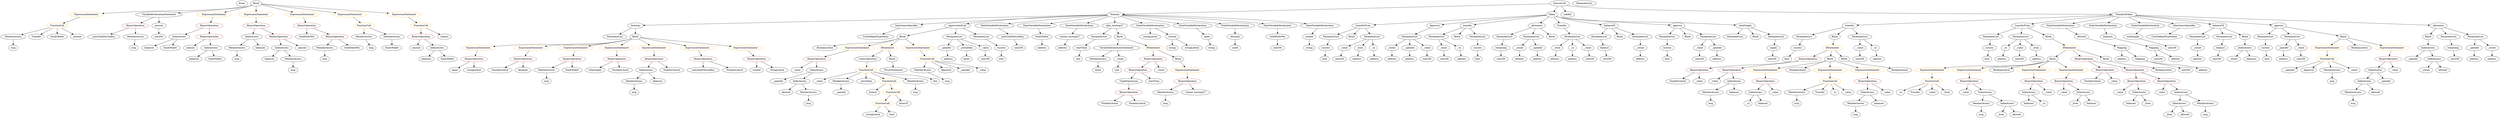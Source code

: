 strict digraph {
	graph [bb="0,0,13406,756"];
	node [label="\N"];
	Enter	[height=0.5,
		pos="1367,738",
		width=0.83628];
	Identifier_balances_8	[color=black,
		height=0.5,
		label=balances,
		pos="2354,378",
		width=1.1828];
	TupleExpression_Unnamed	[color=black,
		height=0.5,
		label=TupleExpression,
		pos="6030,234",
		width=2.0422];
	BinaryOperation_Unnamed_32	[color=brown,
		height=0.5,
		label=BinaryOperation,
		pos="6030,162",
		width=1.9867];
	TupleExpression_Unnamed -> BinaryOperation_Unnamed_32	[pos="e,6030,180.1 6030,215.7 6030,208.41 6030,199.73 6030,191.54"];
	ExpressionStatement_Unnamed_20	[color=orange,
		height=0.5,
		label=ExpressionStatement,
		pos="476.03,666",
		width=2.458];
	FunctionCall_Unnamed_4	[color=orange,
		height=0.5,
		label=FunctionCall,
		pos="313.03,594",
		width=1.6125];
	ExpressionStatement_Unnamed_20 -> FunctionCall_Unnamed_4	[pos="e,346.16,609.23 439.45,649.29 414.86,638.73 382.35,624.77 356.45,613.65"];
	NumberLiteral_Unnamed	[color=black,
		height=0.5,
		label=NumberLiteral,
		pos="8971,234",
		width=1.765];
	VariableDeclaration_balances	[color=black,
		height=0.5,
		label=balances,
		pos="11284,522",
		width=1.1828];
	Mapping_Unnamed	[color=black,
		height=0.5,
		label=Mapping,
		pos="11514,450",
		width=1.2105];
	VariableDeclaration_balances -> Mapping_Unnamed	[pos="e,11480,461.49 11318,510.67 11358,498.51 11424,478.25 11469,464.76"];
	Identifier_balances_3	[color=black,
		height=0.5,
		label=balances,
		pos="11402,90",
		width=1.1828];
	Identifier_amount	[color=black,
		height=0.5,
		label=amount,
		pos="2297,450",
		width=1.0581];
	VariableDeclarationStatement_Unnamed	[color=black,
		height=0.5,
		label=VariableDeclarationStatement,
		pos="866.03,666",
		width=3.3174];
	BinaryOperation_Unnamed_23	[color=brown,
		height=0.5,
		label=BinaryOperation,
		pos="738.03,594",
		width=1.9867];
	VariableDeclarationStatement_Unnamed -> BinaryOperation_Unnamed_23	[pos="e,767.12,610.91 835.37,648.23 817.9,638.68 795.82,626.61 777.11,616.38"];
	VariableDeclaration_amount	[color=black,
		height=0.5,
		label=amount,
		pos="866.03,594",
		width=1.0581];
	VariableDeclarationStatement_Unnamed -> VariableDeclaration_amount	[pos="e,866.03,612.1 866.03,647.7 866.03,640.41 866.03,631.73 866.03,623.54"];
	FunctionDefinition_transfer_1	[color=black,
		height=0.5,
		label=transfer,
		pos="9944,594",
		width=1.0719];
	ParameterList_Unnamed_15	[color=black,
		height=0.5,
		label=ParameterList,
		pos="9728,522",
		width=1.7095];
	FunctionDefinition_transfer_1 -> ParameterList_Unnamed_15	[pos="e,9768.1,535.99 9913.1,582.97 9878.1,571.62 9820.5,552.97 9778.9,539.47"];
	Block_Unnamed_6	[color=black,
		height=0.5,
		label=Block,
		pos="9872,522",
		width=0.90558];
	FunctionDefinition_transfer_1 -> Block_Unnamed_6	[pos="e,9887.5,538.01 9928,577.46 9918.5,568.18 9906.2,556.23 9895.6,545.88"];
	ParameterList_Unnamed_14	[color=black,
		height=0.5,
		label=ParameterList,
		pos="10000,522",
		width=1.7095];
	FunctionDefinition_transfer_1 -> ParameterList_Unnamed_14	[pos="e,9986.7,539.63 9957,576.76 9963.7,568.4 9972,558.02 9979.5,548.61"];
	ParameterList_Unnamed_11	[color=black,
		height=0.5,
		label=ParameterList,
		pos="8063,522",
		width=1.7095];
	Parameter_remaining	[color=black,
		height=0.5,
		label=remaining,
		pos="8030,450",
		width=1.2798];
	ParameterList_Unnamed_11 -> Parameter_remaining	[pos="e,8038.1,468.1 8054.9,503.7 8051.3,496.07 8047,486.92 8042.9,478.4"];
	ContractDefinition_Tenteniy	[color=black,
		height=0.5,
		label=Tenteniy,
		pos="5967,666",
		width=1.1828];
	FunctionDefinition_Tenteniy	[color=black,
		height=0.5,
		label=Tenteniy,
		pos="3486,594",
		width=1.1828];
	ContractDefinition_Tenteniy -> FunctionDefinition_Tenteniy	[pos="e,3528.4,596.2 5924.5,663.8 5627.8,655.43 3869.9,605.83 3539.5,596.51"];
	InheritanceSpecifier_Unnamed_1	[color=black,
		height=0.5,
		label=InheritanceSpecifier,
		pos="4800,594",
		width=2.3333];
	ContractDefinition_Tenteniy -> InheritanceSpecifier_Unnamed_1	[pos="e,4879,600.46 5924.7,662.68 5794.7,655.51 5389.6,632.97 5054,612 4999.7,608.61 4938.9,604.54 4890.4,601.24"];
	FunctionDefinition_approveAndCall	[color=black,
		height=0.5,
		label=approveAndCall,
		pos="5135,594",
		width=1.9867];
	ContractDefinition_Tenteniy -> FunctionDefinition_approveAndCall	[pos="e,5189.5,605.98 5924.4,663.57 5810.8,659.41 5491.5,645.43 5228,612 5219.1,610.87 5209.8,609.44 5200.6,607.9"];
	StateVariableDeclaration_Unnamed_7	[color=black,
		height=0.5,
		label=StateVariableDeclaration,
		pos="5338,594",
		width=2.8184];
	ContractDefinition_Tenteniy -> StateVariableDeclaration_Unnamed_7	[pos="e,5411.4,606.77 5925.3,661.45 5837.2,653.78 5625.7,634.55 5449,612 5440.5,610.91 5431.5,609.68 5422.6,608.41"];
	StateVariableDeclaration_Unnamed_9	[color=black,
		height=0.5,
		label=StateVariableDeclaration,
		pos="5559,594",
		width=2.8184];
	ContractDefinition_Tenteniy -> StateVariableDeclaration_Unnamed_9	[pos="e,5630,607.17 5927.9,658.29 5862.2,647.01 5728.2,624.03 5641.1,609.09"];
	StateVariableDeclaration_Unnamed_10	[color=black,
		height=0.5,
		label=StateVariableDeclaration,
		pos="5780,594",
		width=2.8184];
	ContractDefinition_Tenteniy -> StateVariableDeclaration_Unnamed_10	[pos="e,5822.2,610.77 5936.1,653.44 5908.1,642.93 5866,627.2 5832.7,614.7"];
	FunctionDefinition_play_tmstmp27	[color=black,
		height=0.5,
		label=play_tmstmp27,
		pos="5967,594",
		width=1.8897];
	ContractDefinition_Tenteniy -> FunctionDefinition_play_tmstmp27	[pos="e,5967,612.1 5967,647.7 5967,640.41 5967,631.73 5967,623.54"];
	StateVariableDeclaration_Unnamed_6	[color=black,
		height=0.5,
		label=StateVariableDeclaration,
		pos="6154,594",
		width=2.8184];
	ContractDefinition_Tenteniy -> StateVariableDeclaration_Unnamed_6	[pos="e,6111.9,610.77 5997.9,653.44 6026,642.93 6068,627.2 6101.4,614.7"];
	StateVariableDeclaration_Unnamed_3	[color=black,
		height=0.5,
		label=StateVariableDeclaration,
		pos="6375,594",
		width=2.8184];
	ContractDefinition_Tenteniy -> StateVariableDeclaration_Unnamed_3	[pos="e,6304.1,607.17 6006.1,658.29 6071.9,647.01 6205.8,624.03 6292.9,609.09"];
	StateVariableDeclaration_Unnamed_4	[color=black,
		height=0.5,
		label=StateVariableDeclaration,
		pos="6596,594",
		width=2.8184];
	ContractDefinition_Tenteniy -> StateVariableDeclaration_Unnamed_4	[pos="e,6522.7,606.77 6008.7,661.45 6096.9,653.78 6308.4,634.55 6485,612 6493.6,610.91 6502.5,609.68 6511.4,608.41"];
	StateVariableDeclaration_Unnamed_8	[color=black,
		height=0.5,
		label=StateVariableDeclaration,
		pos="6817,594",
		width=2.8184];
	ContractDefinition_Tenteniy -> StateVariableDeclaration_Unnamed_8	[pos="e,6744.6,606.95 6009.2,663.16 6122.3,657.98 6441.7,641.67 6706,612 6714.9,611 6724.2,609.82 6733.4,608.54"];
	StateVariableDeclaration_Unnamed_5	[color=black,
		height=0.5,
		label=StateVariableDeclaration,
		pos="7038,594",
		width=2.8184];
	ContractDefinition_Tenteniy -> StateVariableDeclaration_Unnamed_5	[pos="e,6966.2,607.04 6009.7,664.12 6144.7,661.01 6573.8,648.71 6927,612 6936.1,611.06 6945.5,609.9 6954.8,608.63"];
	Identifier_amount_1	[color=black,
		height=0.5,
		label=amount,
		pos="1044,450",
		width=1.0581];
	ParameterList_Unnamed	[color=black,
		height=0.5,
		label=ParameterList,
		pos="9299,522",
		width=1.7095];
	ParameterList_Unnamed_13	[color=black,
		height=0.5,
		label=ParameterList,
		pos="7557,522",
		width=1.7095];
	VariableDeclaration__owner	[color=black,
		height=0.5,
		label=_owner,
		pos="7454,450",
		width=1.0719];
	ParameterList_Unnamed_13 -> VariableDeclaration__owner	[pos="e,7475.1,465.32 7533.4,504.94 7518.8,495.05 7500,482.26 7484.4,471.62"];
	VariableDeclaration__spender	[color=black,
		height=0.5,
		label=_spender,
		pos="7556,450",
		width=1.2521];
	ParameterList_Unnamed_13 -> VariableDeclaration__spender	[pos="e,7556.3,468.1 7556.8,503.7 7556.7,496.41 7556.6,487.73 7556.4,479.54"];
	VariableDeclaration__value_1	[color=black,
		height=0.5,
		label=_value,
		pos="7654,450",
		width=0.96103];
	ParameterList_Unnamed_13 -> VariableDeclaration__value_1	[pos="e,7634.3,465.25 7579.5,504.76 7593.1,494.96 7610.6,482.36 7625.2,471.83"];
	IfStatement_Unnamed	[color=orange,
		height=0.5,
		label=IfStatement,
		pos="9851,450",
		width=1.4739];
	BinaryOperation_Unnamed	[color=brown,
		height=0.5,
		label=BinaryOperation,
		pos="9707,378",
		width=1.9867];
	IfStatement_Unnamed -> BinaryOperation_Unnamed	[pos="e,9739,394.53 9821.5,434.67 9800.7,424.54 9772.5,410.81 9749.2,399.52"];
	Block_Unnamed_7	[color=black,
		height=0.5,
		label=Block,
		pos="9829,378",
		width=0.90558];
	IfStatement_Unnamed -> Block_Unnamed_7	[pos="e,9834.4,396.1 9845.6,431.7 9843.2,424.24 9840.4,415.32 9837.8,406.97"];
	Block_Unnamed_8	[color=black,
		height=0.5,
		label=Block,
		pos="9912,378",
		width=0.90558];
	IfStatement_Unnamed -> Block_Unnamed_8	[pos="e,9898.5,394.51 9865.5,432.41 9873.1,423.62 9882.7,412.66 9891.1,402.96"];
	Identifier_balances_10	[color=black,
		height=0.5,
		label=balances,
		pos="1066,378",
		width=1.1828];
	Block_Unnamed_17	[color=black,
		height=0.5,
		label=Block,
		pos="4830,522",
		width=0.90558];
	BooleanLiteral_Unnamed_5	[color=black,
		height=0.5,
		label=BooleanLiteral,
		pos="4419,450",
		width=1.7788];
	Block_Unnamed_17 -> BooleanLiteral_Unnamed_5	[pos="e,4465.9,462.53 4805.5,509.82 4799.9,507.6 4793.8,505.5 4788,504 4660.1,470.94 4623.1,490.82 4493,468 4487.8,467.08 4482.4,466.03 \
4476.9,464.91"];
	ExpressionStatement_Unnamed_22	[color=orange,
		height=0.5,
		label=ExpressionStatement,
		pos="4590,450",
		width=2.458];
	Block_Unnamed_17 -> ExpressionStatement_Unnamed_22	[pos="e,4646.5,464.15 4804.9,510.24 4799.4,508.05 4793.5,505.85 4788,504 4745.2,489.66 4696.1,476.5 4657.6,466.89"];
	IfStatement_Unnamed_2	[color=orange,
		height=0.5,
		label=IfStatement,
		pos="4750,450",
		width=1.4739];
	Block_Unnamed_17 -> IfStatement_Unnamed_2	[pos="e,4768.6,467.29 4813.1,506.15 4802.7,497.07 4789.2,485.24 4777.3,474.87"];
	ExpressionStatement_Unnamed_23	[color=orange,
		height=0.5,
		label=ExpressionStatement,
		pos="4910,450",
		width=2.458];
	Block_Unnamed_17 -> ExpressionStatement_Unnamed_23	[pos="e,4890.6,468.04 4847,506.15 4857.2,497.26 4870.3,485.74 4882,475.53"];
	MemberAccess_Unnamed_21	[color=black,
		height=0.5,
		label=MemberAccess,
		pos="6319,162",
		width=1.9174];
	Identifier_msg_18	[color=black,
		height=0.5,
		label=msg,
		pos="6319,90",
		width=0.75];
	MemberAccess_Unnamed_21 -> Identifier_msg_18	[pos="e,6319,108.1 6319,143.7 6319,136.41 6319,127.73 6319,119.54"];
	Identifier__value_10	[color=black,
		height=0.5,
		label=_value,
		pos="10578,162",
		width=0.96103];
	FunctionDefinition_transferFrom_1	[color=black,
		height=0.5,
		label=transferFrom,
		pos="10834,594",
		width=1.6402];
	ParameterList_Unnamed_17	[color=black,
		height=0.5,
		label=ParameterList,
		pos="10667,522",
		width=1.7095];
	FunctionDefinition_transferFrom_1 -> ParameterList_Unnamed_17	[pos="e,10701,537.38 10800,578.83 10775,568.14 10739,553.36 10712,541.69"];
	ParameterList_Unnamed_16	[color=black,
		height=0.5,
		label=ParameterList,
		pos="10823,522",
		width=1.7095];
	FunctionDefinition_transferFrom_1 -> ParameterList_Unnamed_16	[pos="e,10826,540.1 10831,575.7 10830,568.32 10829,559.52 10827,551.25"];
	Block_Unnamed_9	[color=black,
		height=0.5,
		label=Block,
		pos="10952,522",
		width=0.90558];
	FunctionDefinition_transferFrom_1 -> Block_Unnamed_9	[pos="e,10930,535.91 10860,577.46 10878,566.93 10902,552.94 10920,541.78"];
	MemberAccess_Unnamed_11	[color=black,
		height=0.5,
		label=MemberAccess,
		pos="1305,450",
		width=1.9174];
	Identifier_msg_11	[color=black,
		height=0.5,
		label=msg,
		pos="1305,378",
		width=0.75];
	MemberAccess_Unnamed_11 -> Identifier_msg_11	[pos="e,1305,396.1 1305,431.7 1305,424.41 1305,415.73 1305,407.54"];
	Parameter_success	[color=black,
		height=0.5,
		label=success,
		pos="7924,450",
		width=1.1135];
	ElementaryTypeName_bool	[color=black,
		height=0.5,
		label=bool,
		pos="7924,378",
		width=0.76697];
	Parameter_success -> ElementaryTypeName_bool	[pos="e,7924,396.1 7924,431.7 7924,424.41 7924,415.73 7924,407.54"];
	MemberAccess_Unnamed_15	[color=black,
		height=0.5,
		label=MemberAccess,
		pos="2006,522",
		width=1.9174];
	Identifier_msg_14	[color=black,
		height=0.5,
		label=msg,
		pos="2051,450",
		width=0.75];
	MemberAccess_Unnamed_15 -> Identifier_msg_14	[pos="e,2040.9,466.83 2016.9,504.05 2022.3,495.73 2028.8,485.54 2034.8,476.32"];
	ParameterList_Unnamed_3	[color=black,
		height=0.5,
		label=ParameterList,
		pos="8569,522",
		width=1.7095];
	Parameter_balance	[color=black,
		height=0.5,
		label=balance,
		pos="8612,450",
		width=1.0719];
	ParameterList_Unnamed_3 -> Parameter_balance	[pos="e,8601.7,467.79 8579.4,504.05 8584.3,496.06 8590.3,486.33 8595.8,477.4"];
	VariableDeclaration_totalSupply	[color=black,
		height=0.5,
		label=totalSupply,
		pos="11421,522",
		width=1.4739];
	ElementaryTypeName_uint256_15	[color=black,
		height=0.5,
		label=uint256,
		pos="11613,450",
		width=1.0442];
	VariableDeclaration_totalSupply -> ElementaryTypeName_uint256_15	[pos="e,11584,461.82 11456,508.21 11486,497.51 11529,481.82 11567,468 11569,467.25 11571,466.49 11573,465.71"];
	Identifier__value_1	[color=black,
		height=0.5,
		label=_value,
		pos="9087,234",
		width=0.96103];
	ElementaryTypeName_string	[color=black,
		height=0.5,
		label=string,
		pos="6506,450",
		width=0.864];
	Parameter_startTime	[color=black,
		height=0.5,
		label=startTime,
		pos="5825,450",
		width=1.266];
	ElementaryTypeName_uint	[color=black,
		height=0.5,
		label=uint,
		pos="5798,378",
		width=0.75];
	Parameter_startTime -> ElementaryTypeName_uint	[pos="e,5804.4,395.62 5818.4,431.7 5815.4,424.04 5811.9,414.85 5808.6,406.3"];
	Identifier_msg_10	[color=black,
		height=0.5,
		label=msg,
		pos="729.03,450",
		width=0.75];
	ExpressionStatement_Unnamed_1	[color=orange,
		height=0.5,
		label=ExpressionStatement,
		pos="9487,306",
		width=2.458];
	BinaryOperation_Unnamed_4	[color=brown,
		height=0.5,
		label=BinaryOperation,
		pos="9487,234",
		width=1.9867];
	ExpressionStatement_Unnamed_1 -> BinaryOperation_Unnamed_4	[pos="e,9487,252.1 9487,287.7 9487,280.41 9487,271.73 9487,263.54"];
	ElementaryTypeName_uint256_6	[color=black,
		height=0.5,
		label=uint256,
		pos="8523,378",
		width=1.0442];
	Identifier__value_5	[color=black,
		height=0.5,
		label=_value,
		pos="11356,162",
		width=0.96103];
	Parameter__spender_2	[color=black,
		height=0.5,
		label=_spender,
		pos="12238,450",
		width=1.2521];
	ElementaryTypeName_address_15	[color=black,
		height=0.5,
		label=address,
		pos="12238,378",
		width=1.0996];
	Parameter__spender_2 -> ElementaryTypeName_address_15	[pos="e,12238,396.1 12238,431.7 12238,424.41 12238,415.73 12238,407.54"];
	ExpressionStatement_Unnamed_11	[color=orange,
		height=0.5,
		label=ExpressionStatement,
		pos="2639,450",
		width=2.458];
	BinaryOperation_Unnamed_16	[color=brown,
		height=0.5,
		label=BinaryOperation,
		pos="2615,378",
		width=1.9867];
	ExpressionStatement_Unnamed_11 -> BinaryOperation_Unnamed_16	[pos="e,2620.9,396.1 2633.1,431.7 2630.5,424.24 2627.5,415.32 2624.6,406.97"];
	IndexAccess_Unnamed_19	[color=black,
		height=0.5,
		label=IndexAccess,
		pos="1396,522",
		width=1.6402];
	IndexAccess_Unnamed_19 -> MemberAccess_Unnamed_11	[pos="e,1326.3,467.39 1374.9,504.76 1363.2,495.73 1348.4,484.33 1335.4,474.35"];
	Identifier_balances_11	[color=black,
		height=0.5,
		label=balances,
		pos="1435,450",
		width=1.1828];
	IndexAccess_Unnamed_19 -> Identifier_balances_11	[pos="e,1425.7,467.79 1405.5,504.05 1409.9,496.14 1415.2,486.54 1420.2,477.69"];
	ParameterList_Unnamed_24	[color=black,
		height=0.5,
		label=ParameterList,
		pos="3374,522",
		width=1.7095];
	FunctionDefinition_Tenteniy -> ParameterList_Unnamed_24	[pos="e,3399.2,538.7 3462.8,578.5 3447.1,568.7 3426.2,555.59 3408.5,544.57"];
	Block_Unnamed_15	[color=black,
		height=0.5,
		label=Block,
		pos="3486,522",
		width=0.90558];
	FunctionDefinition_Tenteniy -> Block_Unnamed_15	[pos="e,3486,540.1 3486,575.7 3486,568.41 3486,559.73 3486,551.54"];
	Block_Unnamed_10	[color=black,
		height=0.5,
		label=Block,
		pos="11000,378",
		width=0.90558];
	ExpressionStatement_Unnamed_6	[color=orange,
		height=0.5,
		label=ExpressionStatement,
		pos="10366,306",
		width=2.458];
	Block_Unnamed_10 -> ExpressionStatement_Unnamed_6	[pos="e,10429,318.94 10976,365.44 10970,363.29 10965,361.32 10959,360 10744,309.11 10683,350.88 10464,324 10456,323.06 10448,321.94 10441,\
320.72"];
	ExpressionStatement_Unnamed_5	[color=orange,
		height=0.5,
		label=ExpressionStatement,
		pos="10561,306",
		width=2.458];
	Block_Unnamed_10 -> ExpressionStatement_Unnamed_5	[pos="e,10626,318.68 10976,365.63 10970,363.48 10965,361.45 10959,360 10829,325.96 10792,343.48 10659,324 10652,322.94 10644,321.77 10637,\
320.56"];
	BooleanLiteral_Unnamed_2	[color=black,
		height=0.5,
		label=BooleanLiteral,
		pos="10732,306",
		width=1.7788];
	Block_Unnamed_10 -> BooleanLiteral_Unnamed_2	[pos="e,10780,318.19 10975,365.91 10970,363.79 10964,361.7 10959,360 10955,358.69 10857,336.02 10791,320.76"];
	ExpressionStatement_Unnamed_3	[color=orange,
		height=0.5,
		label=ExpressionStatement,
		pos="10903,306",
		width=2.458];
	Block_Unnamed_10 -> ExpressionStatement_Unnamed_3	[pos="e,10926,323.76 10981,363.17 10968,353.8 10950,341.19 10935,330.29"];
	ExpressionStatement_Unnamed_4	[color=orange,
		height=0.5,
		label=ExpressionStatement,
		pos="11098,306",
		width=2.458];
	Block_Unnamed_10 -> ExpressionStatement_Unnamed_4	[pos="e,11075,323.76 11019,363.17 11033,353.8 11050,341.19 11065,330.29"];
	ElementaryTypeName_address_13	[color=black,
		height=0.5,
		label=address,
		pos="10720,378",
		width=1.0996];
	MemberAccess_Unnamed_17	[color=black,
		height=0.5,
		label=MemberAccess,
		pos="4930,306",
		width=1.9174];
	Identifier_msg_16	[color=black,
		height=0.5,
		label=msg,
		pos="5081,234",
		width=0.75];
	MemberAccess_Unnamed_17 -> Identifier_msg_16	[pos="e,5059.3,245.28 4963.3,289.77 4986.3,279.23 5017.5,264.83 5045,252 5046.3,251.39 5047.7,250.77 5049,250.14"];
	ElementaryTypeName_address	[color=black,
		height=0.5,
		label=address,
		pos="8793,378",
		width=1.0996];
	BinaryOperation_Unnamed_30	[color=brown,
		height=0.5,
		label=BinaryOperation,
		pos="6198,378",
		width=1.9867];
	BinaryOperation_Unnamed_31	[color=brown,
		height=0.5,
		label=BinaryOperation,
		pos="6134,306",
		width=1.9867];
	BinaryOperation_Unnamed_30 -> BinaryOperation_Unnamed_31	[pos="e,6149.4,323.79 6182.5,360.05 6174.9,351.71 6165.6,341.49 6157.1,332.25"];
	Identifier__vtime	[color=black,
		height=0.5,
		label=_vtime,
		pos="6259,306",
		width=0.98875];
	BinaryOperation_Unnamed_30 -> Identifier__vtime	[pos="e,6245.2,322.83 6212.8,360.05 6220.3,351.47 6229.5,340.89 6237.7,331.44"];
	Identifier__to	[color=black,
		height=0.5,
		label=_to,
		pos="9346,90",
		width=0.75];
	ElementaryTypeName_bool_5	[color=black,
		height=0.5,
		label=bool,
		pos="12150,378",
		width=0.76697];
	ParameterList_Unnamed_4	[color=black,
		height=0.5,
		label=ParameterList,
		pos="7698,522",
		width=1.7095];
	Parameter__value	[color=black,
		height=0.5,
		label=_value,
		pos="7742,450",
		width=0.96103];
	ParameterList_Unnamed_4 -> Parameter__value	[pos="e,7731.8,467.31 7708.7,504.05 7713.8,495.94 7720,486.04 7725.7,477.01"];
	Parameter__to	[color=black,
		height=0.5,
		label=_to,
		pos="7831,450",
		width=0.75];
	ParameterList_Unnamed_4 -> Parameter__to	[pos="e,7810.5,461.82 7726.9,505.81 7748.6,494.41 7778.2,478.82 7800.3,467.18"];
	Identifier_totalSupply	[color=black,
		height=0.5,
		label=totalSupply,
		pos="3274,306",
		width=1.4739];
	Parameter__to_3	[color=black,
		height=0.5,
		label=_to,
		pos="10733,450",
		width=0.75];
	Parameter__to_3 -> ElementaryTypeName_address_13	[pos="e,10723,396.1 10730,431.7 10728,424.32 10727,415.52 10725,407.25"];
	StateVariableDeclaration_Unnamed_1	[color=black,
		height=0.5,
		label=StateVariableDeclaration,
		pos="11059,594",
		width=2.8184];
	VariableDeclaration_allowed	[color=black,
		height=0.5,
		label=allowed,
		pos="11137,522",
		width=1.0858];
	StateVariableDeclaration_Unnamed_1 -> VariableDeclaration_allowed	[pos="e,11120,538.59 11078,576.05 11088,567.05 11100,555.85 11111,546.07"];
	MemberAccess_Unnamed_13	[color=black,
		height=0.5,
		label=MemberAccess,
		pos="69.028,522",
		width=1.9174];
	FunctionCall_Unnamed_4 -> MemberAccess_Unnamed_13	[pos="e,114.25,535.97 271.36,581.05 231.08,569.49 169.77,551.9 125.2,539.11"];
	Identifier_Transfer_2	[color=black,
		height=0.5,
		label=Transfer,
		pos="198.03,522",
		width=1.1689];
	FunctionCall_Unnamed_4 -> Identifier_Transfer_2	[pos="e,221.52,537.3 287.51,577.46 270.94,567.38 249.19,554.14 231.28,543.24"];
	Identifier_fundsWallet_4	[color=black,
		height=0.5,
		label=fundsWallet,
		pos="313.03,522",
		width=1.5293];
	FunctionCall_Unnamed_4 -> Identifier_fundsWallet_4	[pos="e,313.03,540.1 313.03,575.7 313.03,568.41 313.03,559.73 313.03,551.54"];
	Identifier_amount_3	[color=black,
		height=0.5,
		label=amount,
		pos="424.03,522",
		width=1.0581];
	FunctionCall_Unnamed_4 -> Identifier_amount_3	[pos="e,401.83,537 337.94,577.29 353.97,567.18 374.95,553.95 392.18,543.08"];
	Parameter__spender_4	[color=black,
		height=0.5,
		label=_spender,
		pos="5062,450",
		width=1.2521];
	ElementaryTypeName_address_22	[color=black,
		height=0.5,
		label=address,
		pos="5075,378",
		width=1.0996];
	Parameter__spender_4 -> ElementaryTypeName_address_22	[pos="e,5071.9,396.1 5065.2,431.7 5066.6,424.32 5068.2,415.52 5069.8,407.25"];
	ParameterList_Unnamed_18	[color=black,
		height=0.5,
		label=ParameterList,
		pos="11768,522",
		width=1.7095];
	Parameter__owner_2	[color=black,
		height=0.5,
		label=_owner,
		pos="11768,450",
		width=1.0719];
	ParameterList_Unnamed_18 -> Parameter__owner_2	[pos="e,11768,468.1 11768,503.7 11768,496.41 11768,487.73 11768,479.54"];
	ElementaryTypeName_uint_1	[color=black,
		height=0.5,
		label=uint,
		pos="6017,306",
		width=0.75];
	Identifier__to_3	[color=black,
		height=0.5,
		label=_to,
		pos="10224,162",
		width=0.75];
	BinaryOperation_Unnamed_11	[color=brown,
		height=0.5,
		label=BinaryOperation,
		pos="11063,234",
		width=1.9867];
	Identifier__value_9	[color=black,
		height=0.5,
		label=_value,
		pos="11061,162",
		width=0.96103];
	BinaryOperation_Unnamed_11 -> Identifier__value_9	[pos="e,11062,180.1 11063,215.7 11062,208.41 11062,199.73 11062,191.54"];
	IndexAccess_Unnamed_7	[color=black,
		height=0.5,
		label=IndexAccess,
		pos="11173,162",
		width=1.6402];
	BinaryOperation_Unnamed_11 -> IndexAccess_Unnamed_7	[pos="e,11148,178.67 11089,216.76 11103,207.27 11123,195.15 11139,184.82"];
	IndexAccess_Unnamed_18	[color=black,
		height=0.5,
		label=IndexAccess,
		pos="1159,450",
		width=1.6402];
	IndexAccess_Unnamed_18 -> Identifier_balances_10	[pos="e,1086.2,394.19 1137.5,432.76 1124.9,423.31 1108.9,411.27 1095.2,400.98"];
	Identifier_fundsWallet_3	[color=black,
		height=0.5,
		label=fundsWallet,
		pos="1182,378",
		width=1.5293];
	IndexAccess_Unnamed_18 -> Identifier_fundsWallet_3	[pos="e,1176.4,396.1 1164.7,431.7 1167.2,424.24 1170.1,415.32 1172.8,406.97"];
	BinaryOperation_Unnamed_9	[color=brown,
		height=0.5,
		label=BinaryOperation,
		pos="11276,306",
		width=1.9867];
	NumberLiteral_Unnamed_1	[color=black,
		height=0.5,
		label=NumberLiteral,
		pos="11216,234",
		width=1.765];
	BinaryOperation_Unnamed_9 -> NumberLiteral_Unnamed_1	[pos="e,11230,251.79 11262,288.05 11254,279.71 11246,269.49 11238,260.25"];
	Identifier__value_7	[color=black,
		height=0.5,
		label=_value,
		pos="11332,234",
		width=0.96103];
	BinaryOperation_Unnamed_9 -> Identifier__value_7	[pos="e,11319,250.83 11290,288.05 11296,279.56 11305,269.11 11312,259.73"];
	StateVariableDeclaration_Unnamed	[color=black,
		height=0.5,
		label=StateVariableDeclaration,
		pos="11280,594",
		width=2.8184];
	StateVariableDeclaration_Unnamed -> VariableDeclaration_balances	[pos="e,11283,540.1 11281,575.7 11281,568.41 11282,559.73 11282,551.54"];
	BinaryOperation_Unnamed_14	[color=brown,
		height=0.5,
		label=BinaryOperation,
		pos="3583,378",
		width=1.9867];
	IndexAccess_Unnamed_15	[color=black,
		height=0.5,
		label=IndexAccess,
		pos="3550,306",
		width=1.6402];
	BinaryOperation_Unnamed_14 -> IndexAccess_Unnamed_15	[pos="e,3558.1,324.1 3574.9,359.7 3571.3,352.07 3567,342.92 3562.9,334.4"];
	NumberLiteral_Unnamed_2	[color=black,
		height=0.5,
		label=NumberLiteral,
		pos="3691,306",
		width=1.765];
	BinaryOperation_Unnamed_14 -> NumberLiteral_Unnamed_2	[pos="e,3666.5,322.91 3608.1,360.76 3622.6,351.33 3641.2,339.32 3657,329.04"];
	BinaryOperation_Unnamed_6	[color=brown,
		height=0.5,
		label=BinaryOperation,
		pos="11437,306",
		width=1.9867];
	BinaryOperation_Unnamed_7	[color=brown,
		height=0.5,
		label=BinaryOperation,
		pos="11456,234",
		width=1.9867];
	BinaryOperation_Unnamed_6 -> BinaryOperation_Unnamed_7	[pos="e,11451,252.1 11442,287.7 11444,280.24 11446,271.32 11448,262.97"];
	BinaryOperation_Unnamed_8	[color=brown,
		height=0.5,
		label=BinaryOperation,
		pos="11617,234",
		width=1.9867];
	BinaryOperation_Unnamed_6 -> BinaryOperation_Unnamed_8	[pos="e,11579,249.65 11475,290.33 11502,279.69 11539,265.21 11569,253.73"];
	ExpressionStatement_Unnamed_12	[color=orange,
		height=0.5,
		label=ExpressionStatement,
		pos="2928,450",
		width=2.458];
	BinaryOperation_Unnamed_17	[color=brown,
		height=0.5,
		label=BinaryOperation,
		pos="2876,378",
		width=1.9867];
	ExpressionStatement_Unnamed_12 -> BinaryOperation_Unnamed_17	[pos="e,2888.7,396.1 2915.2,431.7 2909.3,423.73 2902.1,414.1 2895.5,405.26"];
	ElementaryTypeName_address_9	[color=black,
		height=0.5,
		label=address,
		pos="7459,378",
		width=1.0996];
	VariableDeclaration__owner -> ElementaryTypeName_address_9	[pos="e,7457.8,396.1 7455.3,431.7 7455.8,424.41 7456.4,415.73 7457,407.54"];
	ElementaryTypeName_address_1	[color=black,
		height=0.5,
		label=address,
		pos="7839,378",
		width=1.0996];
	FunctionCall_Unnamed_1	[color=orange,
		height=0.5,
		label=FunctionCall,
		pos="10366,234",
		width=1.6125];
	FunctionCall_Unnamed_1 -> Identifier__to_3	[pos="e,10245,173.5 10336,218.15 10312,206.48 10279,190.26 10255,178.44"];
	Identifier_Transfer_1	[color=black,
		height=0.5,
		label=Transfer,
		pos="10311,162",
		width=1.1689];
	FunctionCall_Unnamed_1 -> Identifier_Transfer_1	[pos="e,10324,179.31 10353,216.05 10346,207.68 10338,197.4 10331,188.13"];
	Identifier__value_11	[color=black,
		height=0.5,
		label=_value,
		pos="10406,162",
		width=0.96103];
	FunctionCall_Unnamed_1 -> Identifier__value_11	[pos="e,10396,179.79 10376,216.05 10380,208.14 10386,198.54 10391,189.69"];
	Identifier__from_4	[color=black,
		height=0.5,
		label=_from,
		pos="10492,162",
		width=0.93331];
	FunctionCall_Unnamed_1 -> Identifier__from_4	[pos="e,10469,175.59 10393,217.81 10413,207.01 10439,192.46 10460,181.06"];
	Parameter__spender_3	[color=black,
		height=0.5,
		label=_spender,
		pos="13264,450",
		width=1.2521];
	ElementaryTypeName_address_17	[color=black,
		height=0.5,
		label=address,
		pos="13264,378",
		width=1.0996];
	Parameter__spender_3 -> ElementaryTypeName_address_17	[pos="e,13264,396.1 13264,431.7 13264,424.41 13264,415.73 13264,407.54"];
	BinaryOperation_Unnamed_2	[color=brown,
		height=0.5,
		label=BinaryOperation,
		pos="9087,306",
		width=1.9867];
	BinaryOperation_Unnamed_2 -> NumberLiteral_Unnamed	[pos="e,8997.1,250.74 9060.4,288.94 9044.5,279.36 9024.2,267.06 9006.9,256.63"];
	BinaryOperation_Unnamed_2 -> Identifier__value_1	[pos="e,9087,252.1 9087,287.7 9087,280.41 9087,271.73 9087,263.54"];
	ElementaryTypeName_string_2	[color=black,
		height=0.5,
		label=string,
		pos="6300,450",
		width=0.864];
	ElementaryTypeName_bool_1	[color=black,
		height=0.5,
		label=bool,
		pos="7087,378",
		width=0.76697];
	ElementaryTypeName_address_12	[color=black,
		height=0.5,
		label=address,
		pos="10910,378",
		width=1.0996];
	IndexAccess_Unnamed_6	[color=black,
		height=0.5,
		label=IndexAccess,
		pos="10846,162",
		width=1.6402];
	Identifier_balances_4	[color=black,
		height=0.5,
		label=balances,
		pos="10845,90",
		width=1.1828];
	IndexAccess_Unnamed_6 -> Identifier_balances_4	[pos="e,10845,108.1 10846,143.7 10846,136.41 10846,127.73 10845,119.54"];
	Identifier__to_2	[color=black,
		height=0.5,
		label=_to,
		pos="10933,90",
		width=0.75];
	IndexAccess_Unnamed_6 -> Identifier__to_2	[pos="e,10916,104.56 10866,144.76 10879,134.85 10894,122.09 10908,111.49"];
	Identifier__value_14	[color=black,
		height=0.5,
		label=_value,
		pos="4364,306",
		width=0.96103];
	ParameterList_Unnamed_7	[color=black,
		height=0.5,
		label=ParameterList,
		pos="7104,522",
		width=1.7095];
	Parameter_success_1	[color=black,
		height=0.5,
		label=success,
		pos="7089,450",
		width=1.1135];
	ParameterList_Unnamed_7 -> Parameter_success_1	[pos="e,7092.7,468.1 7100.3,503.7 7098.7,496.32 7096.9,487.52 7095.1,479.25"];
	UserDefinedTypeName_Unnamed_1	[color=black,
		height=0.5,
		label=UserDefinedTypeName,
		pos="4681,522",
		width=2.7214];
	InheritanceSpecifier_Unnamed_1 -> UserDefinedTypeName_Unnamed_1	[pos="e,4709.2,539.55 4772.1,576.59 4756.3,567.26 4736.2,555.46 4719,545.31"];
	ParameterList_Unnamed_19	[color=black,
		height=0.5,
		label=ParameterList,
		pos="11909,522",
		width=1.7095];
	Parameter_balance_1	[color=black,
		height=0.5,
		label=balance,
		pos="11886,450",
		width=1.0719];
	ParameterList_Unnamed_19 -> Parameter_balance_1	[pos="e,11892,468.1 11903,503.7 11901,496.24 11898,487.32 11895,478.97"];
	BinaryOperation_Unnamed_10	[color=brown,
		height=0.5,
		label=BinaryOperation,
		pos="10902,234",
		width=1.9867];
	BinaryOperation_Unnamed_10 -> IndexAccess_Unnamed_6	[pos="e,10859,179.79 10888,216.05 10882,207.8 10874,197.7 10866,188.54"];
	Identifier__value_8	[color=black,
		height=0.5,
		label=_value,
		pos="10958,162",
		width=0.96103];
	BinaryOperation_Unnamed_10 -> Identifier__value_8	[pos="e,10945,178.83 10916,216.05 10922,207.56 10931,197.11 10938,187.73"];
	ElementaryTypeName_uint256_7	[color=black,
		height=0.5,
		label=uint256,
		pos="7651,378",
		width=1.0442];
	Identifier_fundsWallet_1	[color=black,
		height=0.5,
		label=fundsWallet,
		pos="2470,378",
		width=1.5293];
	BinaryOperation_Unnamed -> BinaryOperation_Unnamed_2	[pos="e,9146.7,316.28 9655.6,365.08 9646.1,363.17 9636.3,361.37 9627,360 9440.8,332.38 9392,345.43 9205,324 9189.7,322.25 9173.3,320.07 \
9157.8,317.88"];
	BinaryOperation_Unnamed_1	[color=brown,
		height=0.5,
		label=BinaryOperation,
		pos="9286,306",
		width=1.9867];
	BinaryOperation_Unnamed -> BinaryOperation_Unnamed_1	[pos="e,9344.6,316.69 9654.6,365.4 9645.4,363.5 9636,361.63 9627,360 9522.2,340.92 9495.3,340.59 9390,324 9379,322.26 9367.3,320.38 9355.9,\
318.53"];
	FunctionCall_Unnamed_5	[color=orange,
		height=0.5,
		label=FunctionCall,
		pos="2006,594",
		width=1.6125];
	FunctionCall_Unnamed_5 -> MemberAccess_Unnamed_15	[pos="e,2006,540.1 2006,575.7 2006,568.41 2006,559.73 2006,551.54"];
	MemberAccess_Unnamed_14	[color=black,
		height=0.5,
		label=MemberAccess,
		pos="2162,522",
		width=1.9174];
	FunctionCall_Unnamed_5 -> MemberAccess_Unnamed_14	[pos="e,2128.2,538.16 2038,578.67 2061,568.34 2092.3,554.28 2117.7,542.87"];
	Identifier__from_2	[color=black,
		height=0.5,
		label=_from,
		pos="11122,90",
		width=0.93331];
	ElementaryTypeName_uint256_16	[color=black,
		height=0.5,
		label=uint256,
		pos="5468,450",
		width=1.0442];
	MemberAccess_Unnamed_8	[color=black,
		height=0.5,
		label=MemberAccess,
		pos="3006,306",
		width=1.9174];
	Identifier_msg_8	[color=black,
		height=0.5,
		label=msg,
		pos="3006,234",
		width=0.75];
	MemberAccess_Unnamed_8 -> Identifier_msg_8	[pos="e,3006,252.1 3006,287.7 3006,280.41 3006,271.73 3006,263.54"];
	VariableDeclarationStatement_Unnamed_1	[color=black,
		height=0.5,
		label=VariableDeclarationStatement,
		pos="6008,450",
		width=3.3174];
	MemberAccess_Unnamed_20	[color=black,
		height=0.5,
		label=MemberAccess,
		pos="5912,378",
		width=1.9174];
	VariableDeclarationStatement_Unnamed_1 -> MemberAccess_Unnamed_20	[pos="e,5934.4,395.31 5984.8,432.05 5972.3,422.98 5956.8,411.68 5943.4,401.84"];
	VariableDeclaration__vtime	[color=black,
		height=0.5,
		label=_vtime,
		pos="6035,378",
		width=0.98875];
	VariableDeclarationStatement_Unnamed_1 -> VariableDeclaration__vtime	[pos="e,6028.4,396.1 6014.7,431.7 6017.6,424.15 6021.1,415.12 6024.4,406.68"];
	BinaryOperation_Unnamed_31 -> TupleExpression_Unnamed	[pos="e,6054.4,251.39 6109.9,288.76 6096.2,279.55 6078.9,267.88 6063.9,257.77"];
	Identifier_startTime	[color=black,
		height=0.5,
		label=startTime,
		pos="6167,234",
		width=1.266];
	BinaryOperation_Unnamed_31 -> Identifier_startTime	[pos="e,6159,252.1 6142.2,287.7 6145.8,280.07 6150.1,270.92 6154.1,262.4"];
	Identifier_msg_1	[color=black,
		height=0.5,
		label=msg,
		pos="9967,18",
		width=0.75];
	Identifier__value_16	[color=black,
		height=0.5,
		label=_value,
		pos="4363,234",
		width=0.96103];
	IndexAccess_Unnamed_1	[color=black,
		height=0.5,
		label=IndexAccess,
		pos="10032,162",
		width=1.6402];
	MemberAccess_Unnamed_1	[color=black,
		height=0.5,
		label=MemberAccess,
		pos="9967,90",
		width=1.9174];
	IndexAccess_Unnamed_1 -> MemberAccess_Unnamed_1	[pos="e,9982.8,107.96 10017,144.41 10009,135.99 9999.1,125.58 9990.4,116.2"];
	Identifier_balances_1	[color=black,
		height=0.5,
		label=balances,
		pos="10097,90",
		width=1.1828];
	IndexAccess_Unnamed_1 -> Identifier_balances_1	[pos="e,10082,106.99 10047,144.41 10055,135.74 10065,124.97 10074,115.38"];
	Identifier__from_1	[color=black,
		height=0.5,
		label=_from,
		pos="11576,18",
		width=0.93331];
	Parameter__value_4	[color=black,
		height=0.5,
		label=_value,
		pos="10817,450",
		width=0.96103];
	ElementaryTypeName_uint256_9	[color=black,
		height=0.5,
		label=uint256,
		pos="10815,378",
		width=1.0442];
	Parameter__value_4 -> ElementaryTypeName_uint256_9	[pos="e,10816,396.1 10817,431.7 10816,424.41 10816,415.73 10816,407.54"];
	IndexAccess_Unnamed_10	[color=black,
		height=0.5,
		label=IndexAccess,
		pos="12018,450",
		width=1.6402];
	Identifier__owner	[color=black,
		height=0.5,
		label=_owner,
		pos="11963,378",
		width=1.0719];
	IndexAccess_Unnamed_10 -> Identifier__owner	[pos="e,11976,395.31 12005,432.05 11998,423.68 11990,413.4 11983,404.13"];
	Identifier_balances_6	[color=black,
		height=0.5,
		label=balances,
		pos="12062,378",
		width=1.1828];
	IndexAccess_Unnamed_10 -> Identifier_balances_6	[pos="e,12051,395.79 12029,432.05 12034,424.06 12040,414.33 12045,405.4"];
	StateVariableDeclaration_Unnamed_2	[color=black,
		height=0.5,
		label=StateVariableDeclaration,
		pos="11501,594",
		width=2.8184];
	StateVariableDeclaration_Unnamed_2 -> VariableDeclaration_totalSupply	[pos="e,11440,539.31 11482,576.05 11472,567.24 11459,556.33 11448,546.69"];
	Identifier_name	[color=black,
		height=0.5,
		label=name,
		pos="2513,306",
		width=0.83628];
	IndexAccess_Unnamed_3	[color=black,
		height=0.5,
		label=IndexAccess,
		pos="11468,162",
		width=1.6402];
	IndexAccess_Unnamed_3 -> Identifier_balances_3	[pos="e,11417,106.99 11452,144.41 11444,135.66 11434,124.75 11425,115.08"];
	Identifier__from	[color=black,
		height=0.5,
		label=_from,
		pos="11496,90",
		width=0.93331];
	IndexAccess_Unnamed_3 -> Identifier__from	[pos="e,11489,108.1 11475,143.7 11478,136.15 11482,127.12 11485,118.68"];
	Block_Unnamed_14	[color=black,
		height=0.5,
		label=Block,
		pos="13016,522",
		width=0.90558];
	IndexAccess_Unnamed_13	[color=black,
		height=0.5,
		label=IndexAccess,
		pos="13016,450",
		width=1.6402];
	Block_Unnamed_14 -> IndexAccess_Unnamed_13	[pos="e,13016,468.1 13016,503.7 13016,496.41 13016,487.73 13016,479.54"];
	BinaryOperation_Unnamed_5	[color=brown,
		height=0.5,
		label=BinaryOperation,
		pos="11150,378",
		width=1.9867];
	BinaryOperation_Unnamed_5 -> BinaryOperation_Unnamed_9	[pos="e,11248,322.82 11179,361.12 11196,351.41 11219,338.86 11238,328.3"];
	BinaryOperation_Unnamed_5 -> BinaryOperation_Unnamed_6	[pos="e,11387,319.17 11200,364.81 11249,352.87 11324,334.68 11376,321.89"];
	FunctionCall_Unnamed_6	[color=orange,
		height=0.5,
		label=FunctionCall,
		pos="4959,378",
		width=1.6125];
	FunctionCall_Unnamed_6 -> MemberAccess_Unnamed_17	[pos="e,4937.1,324.1 4951.9,359.7 4948.7,352.15 4945,343.12 4941.5,334.68"];
	Identifier_Approval_1	[color=black,
		height=0.5,
		label=Approval,
		pos="5063,306",
		width=1.266];
	FunctionCall_Unnamed_6 -> Identifier_Approval_1	[pos="e,5040.6,322.1 4982.6,361.12 4997,351.43 5015.6,338.92 5031.3,328.37"];
	Identifier__spender_4	[color=black,
		height=0.5,
		label=_spender,
		pos="5172,306",
		width=1.2521];
	FunctionCall_Unnamed_6 -> Identifier__spender_4	[pos="e,5138,318.2 4997.6,364.32 5034,352.35 5088.7,334.38 5127.1,321.77"];
	Identifier__value_15	[color=black,
		height=0.5,
		label=_value,
		pos="5270,306",
		width=0.96103];
	FunctionCall_Unnamed_6 -> Identifier__value_15	[pos="e,5243.8,318.08 5002.2,365.58 5010.1,363.62 5018.3,361.68 5026,360 5114.3,340.88 5139.1,348.39 5226,324 5228.3,323.36 5230.6,322.65 \
5233,321.89"];
	Parameter__value_2	[color=black,
		height=0.5,
		label=_value,
		pos="9109,450",
		width=0.96103];
	ElementaryTypeName_uint256_4	[color=black,
		height=0.5,
		label=uint256,
		pos="9109,378",
		width=1.0442];
	Parameter__value_2 -> ElementaryTypeName_uint256_4	[pos="e,9109,396.1 9109,431.7 9109,424.41 9109,415.73 9109,407.54"];
	Identifier__spender_3	[color=black,
		height=0.5,
		label=_spender,
		pos="4129,234",
		width=1.2521];
	ParameterList_Unnamed_23	[color=black,
		height=0.5,
		label=ParameterList,
		pos="13128,522",
		width=1.7095];
	Parameter_remaining_1	[color=black,
		height=0.5,
		label=remaining,
		pos="13149,450",
		width=1.2798];
	ParameterList_Unnamed_23 -> Parameter_remaining_1	[pos="e,13144,468.1 13133,503.7 13135,496.24 13138,487.32 13141,478.97"];
	Identifier_fundsWallet	[color=black,
		height=0.5,
		label=fundsWallet,
		pos="3148,306",
		width=1.5293];
	ElementaryTypeName_address_21	[color=black,
		height=0.5,
		label=address,
		pos="5595,450",
		width=1.0996];
	Parameter_success_4	[color=black,
		height=0.5,
		label=success,
		pos="10641,450",
		width=1.1135];
	ParameterList_Unnamed_17 -> Parameter_success_4	[pos="e,10647,468.1 10661,503.7 10658,496.15 10654,487.12 10651,478.68"];
	BooleanLiteral_Unnamed_3	[color=black,
		height=0.5,
		label=BooleanLiteral,
		pos="11591,306",
		width=1.7788];
	MemberAccess_Unnamed_7	[color=black,
		height=0.5,
		label=MemberAccess,
		pos="3485,234",
		width=1.9174];
	Identifier_msg_7	[color=black,
		height=0.5,
		label=msg,
		pos="3485,162",
		width=0.75];
	MemberAccess_Unnamed_7 -> Identifier_msg_7	[pos="e,3485,180.1 3485,215.7 3485,208.41 3485,199.73 3485,191.54"];
	FunctionDefinition_approveAndCall -> Block_Unnamed_17	[pos="e,4859.9,529.85 5083.6,581.2 5023.7,567.45 4925.9,545.01 4870.9,532.38"];
	ParameterList_Unnamed_26	[color=black,
		height=0.5,
		label=ParameterList,
		pos="5129,522",
		width=1.7095];
	FunctionDefinition_approveAndCall -> ParameterList_Unnamed_26	[pos="e,5130.5,540.1 5133.5,575.7 5132.9,568.41 5132.2,559.73 5131.5,551.54"];
	ParameterList_Unnamed_27	[color=black,
		height=0.5,
		label=ParameterList,
		pos="5270,522",
		width=1.7095];
	FunctionDefinition_approveAndCall -> ParameterList_Unnamed_27	[pos="e,5240.8,538.18 5165.3,577.29 5184.6,567.29 5209.8,554.23 5230.6,543.43"];
	ElementaryTypeName_bool_6	[color=black,
		height=0.5,
		label=bool,
		pos="5372,378",
		width=0.76697];
	ElementaryTypeName_bool_3	[color=black,
		height=0.5,
		label=bool,
		pos="9590,378",
		width=0.76697];
	NumberLiteral_Unnamed_6	[color=black,
		height=0.5,
		label=NumberLiteral,
		pos="5950,90",
		width=1.765];
	Identifier__spender_5	[color=black,
		height=0.5,
		label=_spender,
		pos="4485,162",
		width=1.2521];
	MemberAccess_Unnamed_2	[color=black,
		height=0.5,
		label=MemberAccess,
		pos="9624,162",
		width=1.9174];
	Identifier_msg_2	[color=black,
		height=0.5,
		label=msg,
		pos="9624,90",
		width=0.75];
	MemberAccess_Unnamed_2 -> Identifier_msg_2	[pos="e,9624,108.1 9624,143.7 9624,136.41 9624,127.73 9624,119.54"];
	IfStatement_Unnamed_3	[color=orange,
		height=0.5,
		label=IfStatement,
		pos="6198,450",
		width=1.4739];
	IfStatement_Unnamed_3 -> BinaryOperation_Unnamed_30	[pos="e,6198,396.1 6198,431.7 6198,424.41 6198,415.73 6198,407.54"];
	Block_Unnamed_20	[color=black,
		height=0.5,
		label=Block,
		pos="6383,378",
		width=0.90558];
	IfStatement_Unnamed_3 -> Block_Unnamed_20	[pos="e,6356.6,388.99 6232.4,436 6264.7,423.78 6312.9,405.54 6346,393.01"];
	ExpressionStatement_Unnamed_6 -> FunctionCall_Unnamed_1	[pos="e,10366,252.1 10366,287.7 10366,280.41 10366,271.73 10366,263.54"];
	ElementaryTypeName_address_10	[color=black,
		height=0.5,
		label=address,
		pos="7556,378",
		width=1.0996];
	VariableDeclaration__spender -> ElementaryTypeName_address_10	[pos="e,7556,396.1 7556,431.7 7556,424.41 7556,415.73 7556,407.54"];
	BooleanLiteral_Unnamed_1	[color=black,
		height=0.5,
		label=BooleanLiteral,
		pos="10195,306",
		width=1.7788];
	MemberAccess_Unnamed_9	[color=black,
		height=0.5,
		label=MemberAccess,
		pos="1795,450",
		width=1.9174];
	Identifier_msg_9	[color=black,
		height=0.5,
		label=msg,
		pos="1795,378",
		width=0.75];
	MemberAccess_Unnamed_9 -> Identifier_msg_9	[pos="e,1795,396.1 1795,431.7 1795,424.41 1795,415.73 1795,407.54"];
	VariableDeclaration_unitsOneEthCanBuy	[color=black,
		height=0.5,
		label=unitsOneEthCanBuy,
		pos="5436,522",
		width=2.3887];
	StateVariableDeclaration_Unnamed_7 -> VariableDeclaration_unitsOneEthCanBuy	[pos="e,5412.5,539.79 5361.8,576.05 5374.3,567.11 5389.8,556.01 5403.5,546.27"];
	ElementaryTypeName_address_7	[color=black,
		height=0.5,
		label=address,
		pos="8331,378",
		width=1.0996];
	BinaryOperation_Unnamed_12	[color=brown,
		height=0.5,
		label=BinaryOperation,
		pos="10578,234",
		width=1.9867];
	ExpressionStatement_Unnamed_5 -> BinaryOperation_Unnamed_12	[pos="e,10574,252.1 10565,287.7 10567,280.32 10569,271.52 10571,263.25"];
	Identifier_winner_tmstmp27	[color=black,
		height=0.5,
		label=winner_tmstmp27,
		pos="6483,162",
		width=2.1392];
	Identifier_Transfer	[color=black,
		height=0.5,
		label=Transfer,
		pos="9753,162",
		width=1.1689];
	ElementaryTypeName_uint256_11	[color=black,
		height=0.5,
		label=uint256,
		pos="12336,378",
		width=1.0442];
	IfStatement_Unnamed_1	[color=orange,
		height=0.5,
		label=IfStatement,
		pos="11081,450",
		width=1.4739];
	IfStatement_Unnamed_1 -> Block_Unnamed_10	[pos="e,11017,393.72 11062,432.76 11051,423.37 11038,411.41 11026,401.15"];
	IfStatement_Unnamed_1 -> BinaryOperation_Unnamed_5	[pos="e,11133,395.96 11097,432.41 11106,423.91 11116,413.37 11125,403.91"];
	Block_Unnamed_11	[color=black,
		height=0.5,
		label=Block,
		pos="11272,378",
		width=0.90558];
	IfStatement_Unnamed_1 -> Block_Unnamed_11	[pos="e,11247,389.64 11118,436.69 11148,426.28 11193,410.74 11231,396 11233,395.32 11235,394.61 11236,393.88"];
	IndexAccess_Unnamed_5	[color=black,
		height=0.5,
		label=IndexAccess,
		pos="11636,90",
		width=1.6402];
	IndexAccess_Unnamed_5 -> Identifier__from_1	[pos="e,11589,34.511 11622,72.411 11614,63.62 11605,52.663 11597,42.965"];
	Identifier_allowed	[color=black,
		height=0.5,
		label=allowed,
		pos="11667,18",
		width=1.0858];
	IndexAccess_Unnamed_5 -> Identifier_allowed	[pos="e,11659,36.104 11644,71.697 11647,64.067 11651,54.916 11655,46.396"];
	Identifier_unitsOneEthCanBuy_1	[color=black,
		height=0.5,
		label=unitsOneEthCanBuy,
		pos="566.03,522",
		width=2.3887];
	VariableDeclaration_fundsWallet	[color=black,
		height=0.5,
		label=fundsWallet,
		pos="5595,522",
		width=1.5293];
	StateVariableDeclaration_Unnamed_9 -> VariableDeclaration_fundsWallet	[pos="e,5586.2,540.1 5567.9,575.7 5571.9,567.98 5576.7,558.71 5581.1,550.11"];
	BooleanLiteral_Unnamed	[color=black,
		height=0.5,
		label=BooleanLiteral,
		pos="9658,306",
		width=1.7788];
	BinaryOperation_Unnamed_7 -> Identifier__value_5	[pos="e,11376,176.95 11433,216.59 11418,206.71 11400,194.05 11385,183.51"];
	BinaryOperation_Unnamed_7 -> IndexAccess_Unnamed_3	[pos="e,11465,180.1 11459,215.7 11460,208.32 11462,199.52 11463,191.25"];
	FunctionCall_Unnamed_7	[color=orange,
		height=0.5,
		label=FunctionCall,
		pos="4623,306",
		width=1.6125];
	FunctionCall_Unnamed_7 -> Identifier__value_16	[pos="e,4389.4,245.8 4577.3,294.52 4523.8,282.11 4438.4,261.87 4407,252 4404.8,251.29 4402.5,250.52 4400.1,249.72"];
	MemberAccess_Unnamed_18	[color=black,
		height=0.5,
		label=MemberAccess,
		pos="4485,234",
		width=1.9174];
	FunctionCall_Unnamed_7 -> MemberAccess_Unnamed_18	[pos="e,4515.7,250.55 4593.8,290.15 4574,280.11 4547.5,266.7 4525.7,255.62"];
	Identifier__extraData	[color=black,
		height=0.5,
		label=_extraData,
		pos="4623,234",
		width=1.4046];
	FunctionCall_Unnamed_7 -> Identifier__extraData	[pos="e,4623,252.1 4623,287.7 4623,280.41 4623,271.73 4623,263.54"];
	FunctionCall_Unnamed_8	[color=orange,
		height=0.5,
		label=FunctionCall,
		pos="4750,234",
		width=1.6125];
	FunctionCall_Unnamed_7 -> FunctionCall_Unnamed_8	[pos="e,4722.5,250.16 4650.6,289.81 4668.7,279.81 4692.7,266.6 4712.6,255.65"];
	MemberAccess_Unnamed_19	[color=black,
		height=0.5,
		label=MemberAccess,
		pos="4895,234",
		width=1.9174];
	FunctionCall_Unnamed_7 -> MemberAccess_Unnamed_19	[pos="e,4847.3,247.28 4666.7,293.75 4712.8,281.91 4785.5,263.19 4836.5,250.07"];
	Identifier_this	[color=black,
		height=0.5,
		label=this,
		pos="5009,234",
		width=0.75];
	FunctionCall_Unnamed_7 -> Identifier_this	[pos="e,4988.5,246.04 4665.4,293.42 4673.5,291.43 4682,289.52 4690,288 4814.6,264.36 4851.3,287.51 4973,252 4974.6,251.53 4976.3,250.99 \
4977.9,250.41"];
	ElementaryTypeName_address_8	[color=black,
		height=0.5,
		label=address,
		pos="8428,378",
		width=1.0996];
	Identifier_allowed_4	[color=black,
		height=0.5,
		label=allowed,
		pos="4176,162",
		width=1.0858];
	MemberAccess_Unnamed_3	[color=black,
		height=0.5,
		label=MemberAccess,
		pos="11782,90",
		width=1.9174];
	Identifier_msg_3	[color=black,
		height=0.5,
		label=msg,
		pos="11782,18",
		width=0.75];
	MemberAccess_Unnamed_3 -> Identifier_msg_3	[pos="e,11782,36.104 11782,71.697 11782,64.407 11782,55.726 11782,47.536"];
	Identifier_block	[color=black,
		height=0.5,
		label=block,
		pos="5912,306",
		width=0.87786];
	MemberAccess_Unnamed_20 -> Identifier_block	[pos="e,5912,324.1 5912,359.7 5912,352.41 5912,343.73 5912,335.54"];
	Identifier_balances_12	[color=black,
		height=0.5,
		label=balances,
		pos="1488,378",
		width=1.1828];
	VariableDeclaration_winner_tmstmp27	[color=black,
		height=0.5,
		label=winner_tmstmp27,
		pos="5745,522",
		width=2.1392];
	StateVariableDeclaration_Unnamed_10 -> VariableDeclaration_winner_tmstmp27	[pos="e,5753.6,540.1 5771.4,575.7 5767.6,568.07 5763,558.92 5758.7,550.4"];
	ParameterList_Unnamed_9	[color=black,
		height=0.5,
		label=ParameterList,
		pos="8934,522",
		width=1.7095];
	Parameter_success_2	[color=black,
		height=0.5,
		label=success,
		pos="8934,450",
		width=1.1135];
	ParameterList_Unnamed_9 -> Parameter_success_2	[pos="e,8934,468.1 8934,503.7 8934,496.41 8934,487.73 8934,479.54"];
	Identifier__value_2	[color=black,
		height=0.5,
		label=_value,
		pos="10144,162",
		width=0.96103];
	Identifier__owner_1	[color=black,
		height=0.5,
		label=_owner,
		pos="12986,306",
		width=1.0719];
	BinaryOperation_Unnamed_18	[color=brown,
		height=0.5,
		label=BinaryOperation,
		pos="4147,378",
		width=1.9867];
	Identifier_symbol	[color=black,
		height=0.5,
		label=symbol,
		pos="4147,306",
		width=1.0581];
	BinaryOperation_Unnamed_18 -> Identifier_symbol	[pos="e,4147,324.1 4147,359.7 4147,352.41 4147,343.73 4147,335.54"];
	stringLiteral_Unnamed_3	[color=black,
		height=0.5,
		label=stringLiteral,
		pos="4257,306",
		width=1.5016];
	BinaryOperation_Unnamed_18 -> stringLiteral_Unnamed_3	[pos="e,4232.8,322.43 4172.5,360.76 4187.6,351.2 4206.8,338.98 4223.1,328.61"];
	ExpressionStatement_Unnamed_15	[color=orange,
		height=0.5,
		label=ExpressionStatement,
		pos="3170,450",
		width=2.458];
	BinaryOperation_Unnamed_20	[color=brown,
		height=0.5,
		label=BinaryOperation,
		pos="3148,378",
		width=1.9867];
	ExpressionStatement_Unnamed_15 -> BinaryOperation_Unnamed_20	[pos="e,3153.4,396.1 3164.6,431.7 3162.2,424.24 3159.4,415.32 3156.8,406.97"];
	BinaryOperation_Unnamed_29	[color=brown,
		height=0.5,
		label=BinaryOperation,
		pos="4476,378",
		width=1.9867];
	ExpressionStatement_Unnamed_22 -> BinaryOperation_Unnamed_29	[pos="e,4502.1,394.99 4563,432.41 4547.6,422.95 4528.1,410.97 4511.5,400.76"];
	ParameterList_Unnamed_28	[color=black,
		height=0.5,
		label=ParameterList,
		pos="5902,522",
		width=1.7095];
	FunctionDefinition_play_tmstmp27 -> ParameterList_Unnamed_28	[pos="e,5917.6,539.79 5951.3,576.05 5943.5,567.63 5933.9,557.28 5925.2,547.97"];
	Block_Unnamed_19	[color=black,
		height=0.5,
		label=Block,
		pos="6014,522",
		width=0.90558];
	FunctionDefinition_play_tmstmp27 -> Block_Unnamed_19	[pos="e,6003.1,539.31 5978.4,576.05 5983.9,567.85 5990.6,557.83 5996.8,548.71"];
	ParameterList_Unnamed_26 -> Parameter__spender_4	[pos="e,5077.3,466.99 5113.1,504.41 5104.8,495.66 5094.3,484.75 5085.1,475.08"];
	Parameter__extraData	[color=black,
		height=0.5,
		label=_extraData,
		pos="5176,450",
		width=1.4046];
	ParameterList_Unnamed_26 -> Parameter__extraData	[pos="e,5164.8,467.79 5140.4,504.05 5145.8,495.97 5152.4,486.12 5158.5,477.11"];
	Parameter__value_6	[color=black,
		height=0.5,
		label=_value,
		pos="5279,450",
		width=0.96103];
	ParameterList_Unnamed_26 -> Parameter__value_6	[pos="e,5253.7,462.81 5160.8,506.15 5185.1,494.85 5218.4,479.28 5243.5,467.57"];
	ParameterList_Unnamed_10	[color=black,
		height=0.5,
		label=ParameterList,
		pos="8204,522",
		width=1.7095];
	Parameter__owner_1	[color=black,
		height=0.5,
		label=_owner,
		pos="8133,450",
		width=1.0719];
	ParameterList_Unnamed_10 -> Parameter__owner_1	[pos="e,8148.8,466.51 8187.2,504.41 8178.1,495.44 8166.7,484.21 8156.7,474.37"];
	Parameter__spender_1	[color=black,
		height=0.5,
		label=_spender,
		pos="8235,450",
		width=1.2521];
	ParameterList_Unnamed_10 -> Parameter__spender_1	[pos="e,8227.5,468.1 8211.7,503.7 8215.1,496.07 8219.1,486.92 8222.9,478.4"];
	NumberLiteral_Unnamed_4	[color=black,
		height=0.5,
		label=NumberLiteral,
		pos="2751,306",
		width=1.765];
	BinaryOperation_Unnamed_17 -> NumberLiteral_Unnamed_4	[pos="e,2778.8,322.58 2847.7,361.12 2830.2,351.34 2807.6,338.69 2788.7,328.07"];
	Identifier_decimals	[color=black,
		height=0.5,
		label=decimals,
		pos="2876,306",
		width=1.1967];
	BinaryOperation_Unnamed_17 -> Identifier_decimals	[pos="e,2876,324.1 2876,359.7 2876,352.41 2876,343.73 2876,335.54"];
	ParameterList_Unnamed_21	[color=black,
		height=0.5,
		label=ParameterList,
		pos="12135,522",
		width=1.7095];
	Parameter_success_5	[color=black,
		height=0.5,
		label=success,
		pos="12135,450",
		width=1.1135];
	ParameterList_Unnamed_21 -> Parameter_success_5	[pos="e,12135,468.1 12135,503.7 12135,496.41 12135,487.73 12135,479.54"];
	BinaryOperation_Unnamed_24	[color=brown,
		height=0.5,
		label=BinaryOperation,
		pos="2321,522",
		width=1.9867];
	BinaryOperation_Unnamed_24 -> Identifier_amount	[pos="e,2302.9,468.1 2315.1,503.7 2312.5,496.24 2309.5,487.32 2306.6,478.97"];
	IndexAccess_Unnamed_16	[color=black,
		height=0.5,
		label=IndexAccess,
		pos="2412,450",
		width=1.6402];
	BinaryOperation_Unnamed_24 -> IndexAccess_Unnamed_16	[pos="e,2390.9,467.23 2342.6,504.41 2354.4,495.37 2369.1,484.03 2382,474.13"];
	UnaryOperation_Unnamed	[color=black,
		height=0.5,
		label=UnaryOperation,
		pos="4639,378",
		width=1.9452];
	IfStatement_Unnamed_2 -> UnaryOperation_Unnamed	[pos="e,4664.5,395.06 4725.7,433.64 4710.5,424.08 4690.8,411.64 4674,401.05"];
	Block_Unnamed_18	[color=black,
		height=0.5,
		label=Block,
		pos="4767,378",
		width=0.90558];
	IfStatement_Unnamed_2 -> Block_Unnamed_18	[pos="e,4762.9,396.1 4754.2,431.7 4756,424.32 4758.2,415.52 4760.2,407.25"];
	ElementaryTypeName_address_23	[color=black,
		height=0.5,
		label=address,
		pos="5722,450",
		width=1.0996];
	VariableDeclaration_winner_tmstmp27 -> ElementaryTypeName_address_23	[pos="e,5727.6,468.1 5739.3,503.7 5736.9,496.24 5734,487.32 5731.2,478.97"];
	BinaryOperation_Unnamed_23 -> Identifier_unitsOneEthCanBuy_1	[pos="e,604.24,538.55 701.55,578.15 676.3,567.88 642.42,554.09 614.85,542.87"];
	MemberAccess_Unnamed_10	[color=black,
		height=0.5,
		label=MemberAccess,
		pos="739.03,522",
		width=1.9174];
	BinaryOperation_Unnamed_23 -> MemberAccess_Unnamed_10	[pos="e,738.78,540.1 738.27,575.7 738.38,568.41 738.5,559.73 738.62,551.54"];
	ElementaryTypeName_uint256_1	[color=black,
		height=0.5,
		label=uint256,
		pos="8616,378",
		width=1.0442];
	stringLiteral_Unnamed_1	[color=black,
		height=0.5,
		label=stringLiteral,
		pos="6154,522",
		width=1.5016];
	StateVariableDeclaration_Unnamed_6 -> stringLiteral_Unnamed_1	[pos="e,6154,540.1 6154,575.7 6154,568.41 6154,559.73 6154,551.54"];
	VariableDeclaration_version	[color=black,
		height=0.5,
		label=version,
		pos="6300,522",
		width=1.0442];
	StateVariableDeclaration_Unnamed_6 -> VariableDeclaration_version	[pos="e,6274.2,535.37 6188.3,576.59 6211.1,565.65 6241,551.31 6264.1,540.22"];
	ElementaryTypeName_uint256_13	[color=black,
		height=0.5,
		label=uint256,
		pos="11562,378",
		width=1.0442];
	IndexAccess_Unnamed_15 -> MemberAccess_Unnamed_7	[pos="e,3500.8,251.96 3534.6,288.41 3526.8,279.99 3517.1,269.58 3508.4,260.2"];
	Identifier_balances_7	[color=black,
		height=0.5,
		label=balances,
		pos="3615,234",
		width=1.1828];
	IndexAccess_Unnamed_15 -> Identifier_balances_7	[pos="e,3600.2,250.99 3565.4,288.41 3573.5,279.74 3583.5,268.97 3592.4,259.38"];
	ContractDefinition_Token	[color=black,
		height=0.5,
		label=Token,
		pos="8316,666",
		width=0.96103];
	FunctionDefinition_transferFrom	[color=black,
		height=0.5,
		label=transferFrom,
		pos="7298,594",
		width=1.6402];
	ContractDefinition_Token -> FunctionDefinition_transferFrom	[pos="e,7355.1,598.93 8281.6,662.63 8135.4,652.58 7565,613.36 7366.5,599.71"];
	EventDefinition_Approval	[color=black,
		height=0.5,
		label=Approval,
		pos="7632,594",
		width=1.266];
	ContractDefinition_Token -> EventDefinition_Approval	[pos="e,7675.6,599.46 8282.1,661.53 8171.8,650.24 7822.8,614.52 7686.9,600.62"];
	FunctionDefinition_transfer	[color=black,
		height=0.5,
		label=transfer,
		pos="7866,594",
		width=1.0719];
	ContractDefinition_Token -> FunctionDefinition_transfer	[pos="e,7902.3,600.64 8282.9,659.85 8204.1,647.59 8005,616.61 7913.4,602.37"];
	FunctionDefinition_allowance	[color=black,
		height=0.5,
		label=allowance,
		pos="8233,594",
		width=1.3076];
	ContractDefinition_Token -> FunctionDefinition_allowance	[pos="e,8251.8,610.8 8298.4,650.15 8287.4,640.85 8273,628.67 8260.4,618.12"];
	EventDefinition_Transfer	[color=black,
		height=0.5,
		label=Transfer,
		pos="8370,594",
		width=1.1689];
	ContractDefinition_Token -> EventDefinition_Transfer	[pos="e,8357.2,611.63 8328.6,648.76 8335,640.4 8343,630.02 8350.3,620.61"];
	FunctionDefinition_balanceOf	[color=black,
		height=0.5,
		label=balanceOf,
		pos="8625,594",
		width=1.3491];
	ContractDefinition_Token -> FunctionDefinition_balanceOf	[pos="e,8580.2,601.41 8342.1,653.81 8347.7,651.69 8353.5,649.63 8359,648 8430.3,627 8514.8,611.75 8569.1,603.14"];
	FunctionDefinition_approve	[color=black,
		height=0.5,
		label=approve,
		pos="8990,594",
		width=1.1412];
	ContractDefinition_Token -> FunctionDefinition_approve	[pos="e,8949.3,596.86 8341.6,653.49 8347.2,651.35 8353.2,649.36 8359,648 8468.8,622.29 8807.6,603.76 8938.1,597.41"];
	FunctionDefinition_totalSupply	[color=black,
		height=0.5,
		label=totalSupply,
		pos="9355,594",
		width=1.4739];
	ContractDefinition_Token -> FunctionDefinition_totalSupply	[pos="e,9302.9,597.83 8341.5,653.36 8347.2,651.22 8353.2,649.27 8359,648 8507.1,615.72 8888.7,620.08 9040,612 9127.2,607.35 9227.9,601.9 \
9291.5,598.45"];
	Identifier__to_1	[color=black,
		height=0.5,
		label=_to,
		pos="9840,162",
		width=0.75];
	VariableDeclaration__value_1 -> ElementaryTypeName_uint256_7	[pos="e,7651.8,396.1 7653.3,431.7 7653,424.41 7652.6,415.73 7652.3,407.54"];
	Block_Unnamed_4	[color=black,
		height=0.5,
		label=Block,
		pos="9046,522",
		width=0.90558];
	Block_Unnamed	[color=black,
		height=0.5,
		label=Block,
		pos="9411,522",
		width=0.90558];
	BinaryOperation_Unnamed_3	[color=brown,
		height=0.5,
		label=BinaryOperation,
		pos="10032,234",
		width=1.9867];
	BinaryOperation_Unnamed_3 -> IndexAccess_Unnamed_1	[pos="e,10032,180.1 10032,215.7 10032,208.41 10032,199.73 10032,191.54"];
	BinaryOperation_Unnamed_3 -> Identifier__value_2	[pos="e,10123,176.33 10058,216.76 10074,206.5 10096,193.18 10113,182.37"];
	Parameter_success_3	[color=black,
		height=0.5,
		label=success,
		pos="9664,450",
		width=1.1135];
	ParameterList_Unnamed_15 -> Parameter_success_3	[pos="e,9678.6,466.99 9712.9,504.41 9704.9,495.74 9695.1,484.97 9686.3,475.38"];
	ElementaryTypeName_uint8	[color=black,
		height=0.5,
		label=uint8,
		pos="6596,450",
		width=0.7947];
	IndexAccess_Unnamed_21	[color=black,
		height=0.5,
		label=IndexAccess,
		pos="4476,306",
		width=1.6402];
	IndexAccess_Unnamed_21 -> Identifier__spender_3	[pos="e,4162.5,246.38 4432.3,293.47 4424.2,291.52 4415.9,289.61 4408,288 4308.8,267.7 4281.6,275.27 4183,252 4179.9,251.26 4176.7,250.43 \
4173.4,249.54"];
	IndexAccess_Unnamed_22	[color=black,
		height=0.5,
		label=IndexAccess,
		pos="4251,234",
		width=1.6402];
	IndexAccess_Unnamed_21 -> IndexAccess_Unnamed_22	[pos="e,4291.3,247.52 4435.8,292.49 4398.5,280.87 4342.8,263.54 4302.3,250.94"];
	BinaryOperation_Unnamed_15	[color=brown,
		height=0.5,
		label=BinaryOperation,
		pos="3388,378",
		width=1.9867];
	BinaryOperation_Unnamed_15 -> Identifier_totalSupply	[pos="e,3298.9,322.26 3361.9,360.94 3346,351.22 3325.7,338.72 3308.5,328.19"];
	NumberLiteral_Unnamed_3	[color=black,
		height=0.5,
		label=NumberLiteral,
		pos="3409,306",
		width=1.765];
	BinaryOperation_Unnamed_15 -> NumberLiteral_Unnamed_3	[pos="e,3403.9,324.1 3393.2,359.7 3395.5,352.24 3398.1,343.32 3400.6,334.97"];
	IndexAccess_Unnamed_17	[color=black,
		height=0.5,
		label=IndexAccess,
		pos="980.03,522",
		width=1.6402];
	Identifier_balances_9	[color=black,
		height=0.5,
		label=balances,
		pos="817.03,450",
		width=1.1828];
	IndexAccess_Unnamed_17 -> Identifier_balances_9	[pos="e,846.14,463.5 947.04,506.83 920.93,495.62 884.36,479.92 856.66,468.02"];
	Identifier_fundsWallet_2	[color=black,
		height=0.5,
		label=fundsWallet,
		pos="933.03,450",
		width=1.5293];
	IndexAccess_Unnamed_17 -> Identifier_fundsWallet_2	[pos="e,944.3,467.79 968.65,504.05 963.22,495.97 956.61,486.12 950.56,477.11"];
	BinaryOperation_Unnamed_26	[color=brown,
		height=0.5,
		label=BinaryOperation,
		pos="1149,522",
		width=1.9867];
	BinaryOperation_Unnamed_26 -> Identifier_amount_1	[pos="e,1065.4,465.25 1124.7,504.76 1109.8,494.86 1090.7,482.12 1074.8,471.52"];
	BinaryOperation_Unnamed_26 -> IndexAccess_Unnamed_18	[pos="e,1156.6,468.1 1151.5,503.7 1152.6,496.32 1153.8,487.52 1155,479.25"];
	MemberAccess_Unnamed_5	[color=black,
		height=0.5,
		label=MemberAccess,
		pos="12626,162",
		width=1.9174];
	Identifier_msg_5	[color=black,
		height=0.5,
		label=msg,
		pos="12626,90",
		width=0.75];
	MemberAccess_Unnamed_5 -> Identifier_msg_5	[pos="e,12626,108.1 12626,143.7 12626,136.41 12626,127.73 12626,119.54"];
	BinaryOperation_Unnamed_29 -> Identifier__value_14	[pos="e,4385.4,320.33 4450.1,360.76 4433.6,350.5 4412.3,337.18 4395,326.37"];
	BinaryOperation_Unnamed_29 -> IndexAccess_Unnamed_21	[pos="e,4476,324.1 4476,359.7 4476,352.41 4476,343.73 4476,335.54"];
	Block_Unnamed_2	[color=black,
		height=0.5,
		label=Block,
		pos="7810,522",
		width=0.90558];
	ExpressionStatement_Unnamed_18	[color=orange,
		height=0.5,
		label=ExpressionStatement,
		pos="1175,666",
		width=2.458];
	BinaryOperation_Unnamed_25	[color=brown,
		height=0.5,
		label=BinaryOperation,
		pos="1149,594",
		width=1.9867];
	ExpressionStatement_Unnamed_18 -> BinaryOperation_Unnamed_25	[pos="e,1155.4,612.1 1168.6,647.7 1165.8,640.15 1162.4,631.12 1159.3,622.68"];
	IndexAccess_Unnamed_8	[color=black,
		height=0.5,
		label=IndexAccess,
		pos="10690,162",
		width=1.6402];
	MemberAccess_Unnamed_4	[color=black,
		height=0.5,
		label=MemberAccess,
		pos="10548,90",
		width=1.9174];
	IndexAccess_Unnamed_8 -> MemberAccess_Unnamed_4	[pos="e,10579,106.31 10660,146.15 10639,136.04 10612,122.51 10589,111.39"];
	IndexAccess_Unnamed_9	[color=black,
		height=0.5,
		label=IndexAccess,
		pos="10694,90",
		width=1.6402];
	IndexAccess_Unnamed_8 -> IndexAccess_Unnamed_9	[pos="e,10693,108.1 10691,143.7 10691,136.41 10692,127.73 10692,119.54"];
	ElementaryTypeName_uint256_10	[color=black,
		height=0.5,
		label=uint256,
		pos="11869,378",
		width=1.0442];
	Parameter_balance_1 -> ElementaryTypeName_uint256_10	[pos="e,11873,396.1 11882,431.7 11880,424.32 11878,415.52 11876,407.25"];
	Parameter__value_1	[color=black,
		height=0.5,
		label=_value,
		pos="7190,450",
		width=0.96103];
	ElementaryTypeName_uint256_3	[color=black,
		height=0.5,
		label=uint256,
		pos="7170,378",
		width=1.0442];
	Parameter__value_1 -> ElementaryTypeName_uint256_3	[pos="e,7174.9,396.1 7185.1,431.7 7183,424.24 7180.4,415.32 7178,406.97"];
	Identifier_allowed_2	[color=black,
		height=0.5,
		label=allowed,
		pos="12752,162",
		width=1.0858];
	BinaryOperation_Unnamed_16 -> Identifier_name	[pos="e,2532.4,320.26 2591.1,360.59 2576.3,350.41 2557.2,337.29 2541.6,326.58"];
	stringLiteral_Unnamed_2	[color=black,
		height=0.5,
		label=stringLiteral,
		pos="2615,306",
		width=1.5016];
	BinaryOperation_Unnamed_16 -> stringLiteral_Unnamed_2	[pos="e,2615,324.1 2615,359.7 2615,352.41 2615,343.73 2615,335.54"];
	Identifier__value_6	[color=black,
		height=0.5,
		label=_value,
		pos="11593,162",
		width=0.96103];
	BinaryOperation_Unnamed_8 -> Identifier__value_6	[pos="e,11599,180.1 11611,215.7 11609,208.24 11605,199.32 11603,190.97"];
	IndexAccess_Unnamed_4	[color=black,
		height=0.5,
		label=IndexAccess,
		pos="11705,162",
		width=1.6402];
	BinaryOperation_Unnamed_8 -> IndexAccess_Unnamed_4	[pos="e,11685,179.23 11638,216.41 11649,207.37 11664,196.03 11676,186.13"];
	Identifier_msg_17	[color=black,
		height=0.5,
		label=msg,
		pos="4895,162",
		width=0.75];
	MemberAccess_Unnamed_18 -> Identifier__spender_5	[pos="e,4485,180.1 4485,215.7 4485,208.41 4485,199.73 4485,191.54"];
	IndexAccess_Unnamed_2	[color=black,
		height=0.5,
		label=IndexAccess,
		pos="9390,162",
		width=1.6402];
	IndexAccess_Unnamed_2 -> Identifier__to	[pos="e,9356,106.83 9379.4,144.05 9374.1,135.73 9367.7,125.54 9361.9,116.32"];
	Identifier_balances_2	[color=black,
		height=0.5,
		label=balances,
		pos="9434,90",
		width=1.1828];
	IndexAccess_Unnamed_2 -> Identifier_balances_2	[pos="e,9423.5,107.79 9400.7,144.05 9405.7,136.06 9411.8,126.33 9417.4,117.4"];
	FunctionCall_Unnamed	[color=orange,
		height=0.5,
		label=FunctionCall,
		pos="9829,234",
		width=1.6125];
	FunctionCall_Unnamed -> MemberAccess_Unnamed_2	[pos="e,9664.7,176.89 9790.9,220 9758.4,208.89 9711.3,192.81 9675.5,180.56"];
	FunctionCall_Unnamed -> Identifier_Transfer	[pos="e,9770.1,178.75 9811,216.41 9801.2,207.41 9789,196.15 9778.3,186.29"];
	FunctionCall_Unnamed -> Identifier__to_1	[pos="e,9837.3,180.1 9831.7,215.7 9832.9,208.32 9834.3,199.52 9835.6,191.25"];
	Identifier__value_4	[color=black,
		height=0.5,
		label=_value,
		pos="9920,162",
		width=0.96103];
	FunctionCall_Unnamed -> Identifier__value_4	[pos="e,9901.2,177.48 9850.1,216.76 9862.7,207.12 9878.7,194.77 9892.3,184.34"];
	ExpressionStatement_Unnamed_2	[color=orange,
		height=0.5,
		label=ExpressionStatement,
		pos="9829,306",
		width=2.458];
	ExpressionStatement_Unnamed_2 -> FunctionCall_Unnamed	[pos="e,9829,252.1 9829,287.7 9829,280.41 9829,271.73 9829,263.54"];
	ElementaryTypeName_uint256_12	[color=black,
		height=0.5,
		label=uint256,
		pos="13161,378",
		width=1.0442];
	ElementaryTypeName_address_5	[color=black,
		height=0.5,
		label=address,
		pos="8133,378",
		width=1.0996];
	Parameter__owner_1 -> ElementaryTypeName_address_5	[pos="e,8133,396.1 8133,431.7 8133,424.41 8133,415.73 8133,407.54"];
	Identifier__value	[color=black,
		height=0.5,
		label=_value,
		pos="9174,234",
		width=0.96103];
	BinaryOperation_Unnamed_1 -> Identifier__value	[pos="e,9195.4,248.33 9260.1,288.76 9243.6,278.5 9222.3,265.18 9205,254.37"];
	IndexAccess_Unnamed	[color=black,
		height=0.5,
		label=IndexAccess,
		pos="9286,234",
		width=1.6402];
	BinaryOperation_Unnamed_1 -> IndexAccess_Unnamed	[pos="e,9286,252.1 9286,287.7 9286,280.41 9286,271.73 9286,263.54"];
	IndexAccess_Unnamed_7 -> Identifier__from_2	[pos="e,11134,107.31 11161,144.05 11155,135.77 11147,125.62 11141,116.42"];
	Identifier_balances_5	[color=black,
		height=0.5,
		label=balances,
		pos="11216,90",
		width=1.1828];
	IndexAccess_Unnamed_7 -> Identifier_balances_5	[pos="e,11206,107.79 11183,144.05 11188,136.06 11194,126.33 11200,117.4"];
	FunctionCall_Unnamed_10	[color=orange,
		height=0.5,
		label=FunctionCall,
		pos="4713,90",
		width=1.6125];
	stringLiteral_Unnamed_4	[color=black,
		height=0.5,
		label=stringLiteral,
		pos="4663,18",
		width=1.5016];
	FunctionCall_Unnamed_10 -> stringLiteral_Unnamed_4	[pos="e,4675,35.789 4700.9,72.055 4695.2,63.973 4688.1,54.121 4681.7,45.112"];
	Identifier_sha3	[color=black,
		height=0.5,
		label=sha3,
		pos="4763,18",
		width=0.76697];
	FunctionCall_Unnamed_10 -> Identifier_sha3	[pos="e,4751.7,34.829 4725.1,72.055 4731.1,63.646 4738.5,53.323 4745.2,44.025"];
	ParameterList_Unnamed_22	[color=black,
		height=0.5,
		label=ParameterList,
		pos="13269,522",
		width=1.7095];
	ParameterList_Unnamed_22 -> Parameter__spender_3	[pos="e,13265,468.1 13268,503.7 13267,496.41 13267,487.73 13266,479.54"];
	Parameter__owner_3	[color=black,
		height=0.5,
		label=_owner,
		pos="13366,450",
		width=1.0719];
	ParameterList_Unnamed_22 -> Parameter__owner_3	[pos="e,13346,465.72 13292,504.76 13305,495.09 13322,482.7 13337,472.25"];
	InheritanceSpecifier_Unnamed	[color=black,
		height=0.5,
		label=InheritanceSpecifier,
		pos="11704,594",
		width=2.3333];
	UserDefinedTypeName_Unnamed	[color=black,
		height=0.5,
		label=UserDefinedTypeName,
		pos="11590,522",
		width=2.7214];
	InheritanceSpecifier_Unnamed -> UserDefinedTypeName_Unnamed	[pos="e,11617,539.55 11677,576.59 11662,567.26 11643,555.46 11626,545.31"];
	ExpressionStatement_Unnamed_23 -> FunctionCall_Unnamed_6	[pos="e,4947.1,396.1 4922.1,431.7 4927.7,423.73 4934.5,414.1 4940.6,405.26"];
	ElementaryTypeName_bytes4	[color=black,
		height=0.5,
		label=bytes4,
		pos="4660,162",
		width=0.97489];
	Identifier_msg_13	[color=black,
		height=0.5,
		label=msg,
		pos="69.028,450",
		width=0.75];
	MemberAccess_Unnamed_13 -> Identifier_msg_13	[pos="e,69.028,468.1 69.028,503.7 69.028,496.41 69.028,487.73 69.028,479.54"];
	IndexAccess_Unnamed_20	[color=black,
		height=0.5,
		label=IndexAccess,
		pos="1555,450",
		width=1.6402];
	IndexAccess_Unnamed_20 -> Identifier_balances_12	[pos="e,1503.3,394.99 1539.1,432.41 1530.8,423.66 1520.3,412.75 1511.1,403.08"];
	MemberAccess_Unnamed_12	[color=black,
		height=0.5,
		label=MemberAccess,
		pos="1618,378",
		width=1.9174];
	IndexAccess_Unnamed_20 -> MemberAccess_Unnamed_12	[pos="e,1602.8,395.96 1570,432.41 1577.5,424.08 1586.7,413.8 1595.1,404.49"];
	ElementaryTypeName_bool_4	[color=black,
		height=0.5,
		label=bool,
		pos="10635,378",
		width=0.76697];
	Parameter_success_4 -> ElementaryTypeName_bool_4	[pos="e,10636,396.1 10640,431.7 10639,424.41 10638,415.73 10637,407.54"];
	FunctionCall_Unnamed_3	[color=orange,
		height=0.5,
		label=FunctionCall,
		pos="2321,594",
		width=1.6125];
	FunctionCall_Unnamed_3 -> BinaryOperation_Unnamed_24	[pos="e,2321,540.1 2321,575.7 2321,568.41 2321,559.73 2321,551.54"];
	Identifier_require	[color=black,
		height=0.5,
		label=require,
		pos="2447,522",
		width=1.0026];
	FunctionCall_Unnamed_3 -> Identifier_require	[pos="e,2423.6,536.04 2348.4,577.81 2367.6,567.15 2393.3,552.83 2413.7,541.5"];
	Block_Unnamed_12	[color=black,
		height=0.5,
		label=Block,
		pos="12021,522",
		width=0.90558];
	Block_Unnamed_12 -> IndexAccess_Unnamed_10	[pos="e,12019,468.1 12020,503.7 12020,496.41 12020,487.73 12019,479.54"];
	ParameterList_Unnamed_25	[color=black,
		height=0.5,
		label=ParameterList,
		pos="8493,738",
		width=1.7095];
	Identifier__from_3	[color=black,
		height=0.5,
		label=_from,
		pos="10660,18",
		width=0.93331];
	VariableDeclaration_totalEthInWei	[color=black,
		height=0.5,
		label=totalEthInWei,
		pos="6817,522",
		width=1.7095];
	ElementaryTypeName_uint256_17	[color=black,
		height=0.5,
		label=uint256,
		pos="6817,450",
		width=1.0442];
	VariableDeclaration_totalEthInWei -> ElementaryTypeName_uint256_17	[pos="e,6817,468.1 6817,503.7 6817,496.41 6817,487.73 6817,479.54"];
	ExpressionStatement_Unnamed_10	[color=orange,
		height=0.5,
		label=ExpressionStatement,
		pos="3388,450",
		width=2.458];
	ExpressionStatement_Unnamed_10 -> BinaryOperation_Unnamed_15	[pos="e,3388,396.1 3388,431.7 3388,424.41 3388,415.73 3388,407.54"];
	ElementaryTypeName_uint256_5	[color=black,
		height=0.5,
		label=uint256,
		pos="8030,378",
		width=1.0442];
	ExpressionStatement_Unnamed_8	[color=orange,
		height=0.5,
		label=ExpressionStatement,
		pos="12477,450",
		width=2.458];
	FunctionCall_Unnamed_2	[color=orange,
		height=0.5,
		label=FunctionCall,
		pos="12477,378",
		width=1.6125];
	ExpressionStatement_Unnamed_8 -> FunctionCall_Unnamed_2	[pos="e,12477,396.1 12477,431.7 12477,424.41 12477,415.73 12477,407.54"];
	IndexAccess_Unnamed_12	[color=black,
		height=0.5,
		label=IndexAccess,
		pos="12689,234",
		width=1.6402];
	IndexAccess_Unnamed_12 -> MemberAccess_Unnamed_5	[pos="e,12641,179.96 12674,216.41 12667,208.08 12657,197.8 12649,188.49"];
	IndexAccess_Unnamed_12 -> Identifier_allowed_2	[pos="e,12738,178.99 12704,216.41 12712,207.74 12721,196.97 12730,187.38"];
	Identifier_msg_12	[color=black,
		height=0.5,
		label=msg,
		pos="1618,306",
		width=0.75];
	MemberAccess_Unnamed_12 -> Identifier_msg_12	[pos="e,1618,324.1 1618,359.7 1618,352.41 1618,343.73 1618,335.54"];
	Identifier_msg_15	[color=black,
		height=0.5,
		label=msg,
		pos="4302,90",
		width=0.75];
	ElementaryTypeName_address_6	[color=black,
		height=0.5,
		label=address,
		pos="8234,378",
		width=1.0996];
	Parameter__spender_1 -> ElementaryTypeName_address_6	[pos="e,8234.3,396.1 8234.8,431.7 8234.7,424.41 8234.6,415.73 8234.4,407.54"];
	MemberAccess_Unnamed	[color=black,
		height=0.5,
		label=MemberAccess,
		pos="9140,162",
		width=1.9174];
	Identifier_msg	[color=black,
		height=0.5,
		label=msg,
		pos="9140,90",
		width=0.75];
	MemberAccess_Unnamed -> Identifier_msg	[pos="e,9140,108.1 9140,143.7 9140,136.41 9140,127.73 9140,119.54"];
	VariableDeclaration_name	[color=black,
		height=0.5,
		label=name,
		pos="6452,522",
		width=0.83628];
	StateVariableDeclaration_Unnamed_3 -> VariableDeclaration_name	[pos="e,6435.9,537.66 6393.7,576.05 6403.9,566.8 6416.6,555.22 6427.6,545.24"];
	ExpressionStatement_Unnamed_9	[color=orange,
		height=0.5,
		label=ExpressionStatement,
		pos="3583,450",
		width=2.458];
	ExpressionStatement_Unnamed_9 -> BinaryOperation_Unnamed_14	[pos="e,3583,396.1 3583,431.7 3583,424.41 3583,415.73 3583,407.54"];
	ParameterList_Unnamed_20	[color=black,
		height=0.5,
		label=ParameterList,
		pos="12276,522",
		width=1.7095];
	ParameterList_Unnamed_20 -> Parameter__spender_2	[pos="e,12247,467.79 12267,504.05 12263,496.14 12257,486.54 12253,477.69"];
	Parameter__value_5	[color=black,
		height=0.5,
		label=_value,
		pos="12336,450",
		width=0.96103];
	ParameterList_Unnamed_20 -> Parameter__value_5	[pos="e,12322,466.83 12291,504.05 12298,495.47 12307,484.89 12315,475.44"];
	ParameterList_Unnamed_8	[color=black,
		height=0.5,
		label=ParameterList,
		pos="9158,522",
		width=1.7095];
	ParameterList_Unnamed_8 -> Parameter__value_2	[pos="e,9120.4,467.31 9146.2,504.05 9140.4,495.85 9133.4,485.83 9127,476.71"];
	Parameter__spender	[color=black,
		height=0.5,
		label=_spender,
		pos="9207,450",
		width=1.2521];
	ParameterList_Unnamed_8 -> Parameter__spender	[pos="e,9195.3,467.79 9169.9,504.05 9175.5,495.97 9182.4,486.12 9188.7,477.11"];
	Identifier__spender_2	[color=black,
		height=0.5,
		label=_spender,
		pos="12924,378",
		width=1.2521];
	Block_Unnamed_1	[color=black,
		height=0.5,
		label=Block,
		pos="8681,522",
		width=0.90558];
	ExpressionStatement_Unnamed_19	[color=orange,
		height=0.5,
		label=ExpressionStatement,
		pos="1448,666",
		width=2.458];
	BinaryOperation_Unnamed_27	[color=brown,
		height=0.5,
		label=BinaryOperation,
		pos="1448,594",
		width=1.9867];
	ExpressionStatement_Unnamed_19 -> BinaryOperation_Unnamed_27	[pos="e,1448,612.1 1448,647.7 1448,640.41 1448,631.73 1448,623.54"];
	IndexAccess_Unnamed_4 -> IndexAccess_Unnamed_5	[pos="e,11652,107.47 11689,144.41 11680,135.78 11670,125.06 11660,115.5"];
	IndexAccess_Unnamed_4 -> MemberAccess_Unnamed_3	[pos="e,11764,107.71 11723,144.41 11733,135.76 11745,125 11755,115.42"];
	Block_Unnamed_11 -> BooleanLiteral_Unnamed_3	[pos="e,11544,318.44 11296,365.86 11302,363.69 11308,361.59 11313,360 11402,334.13 11427,342.5 11518,324 11523,323.02 11528,321.97 11533,\
320.87"];
	ExpressionStatement_Unnamed_16	[color=orange,
		height=0.5,
		label=ExpressionStatement,
		pos="1670,666",
		width=2.458];
	BinaryOperation_Unnamed_21	[color=brown,
		height=0.5,
		label=BinaryOperation,
		pos="1696,594",
		width=1.9867];
	ExpressionStatement_Unnamed_16 -> BinaryOperation_Unnamed_21	[pos="e,1689.7,612.1 1676.5,647.7 1679.3,640.15 1682.6,631.12 1685.7,622.68"];
	ElementaryTypeName_uint256_18	[color=black,
		height=0.5,
		label=uint256,
		pos="865.03,522",
		width=1.0442];
	VariableDeclaration_amount -> ElementaryTypeName_uint256_18	[pos="e,865.27,540.1 865.78,575.7 865.68,568.41 865.55,559.73 865.44,551.54"];
	Identifier__spender_1	[color=black,
		height=0.5,
		label=_spender,
		pos="12262,306",
		width=1.2521];
	BooleanLiteral_Unnamed_4	[color=black,
		height=0.5,
		label=BooleanLiteral,
		pos="12648,450",
		width=1.7788];
	ElementaryTypeName_bytes	[color=black,
		height=0.5,
		label=bytes,
		pos="5176,378",
		width=0.85014];
	ExpressionStatement_Unnamed_24	[color=orange,
		height=0.5,
		label=ExpressionStatement,
		pos="6401,306",
		width=2.458];
	BinaryOperation_Unnamed_33	[color=brown,
		height=0.5,
		label=BinaryOperation,
		pos="6401,234",
		width=1.9867];
	ExpressionStatement_Unnamed_24 -> BinaryOperation_Unnamed_33	[pos="e,6401,252.1 6401,287.7 6401,280.41 6401,271.73 6401,263.54"];
	BinaryOperation_Unnamed_13	[color=brown,
		height=0.5,
		label=BinaryOperation,
		pos="12789,378",
		width=1.9867];
	IndexAccess_Unnamed_11	[color=black,
		height=0.5,
		label=IndexAccess,
		pos="12750,306",
		width=1.6402];
	BinaryOperation_Unnamed_13 -> IndexAccess_Unnamed_11	[pos="e,12760,324.1 12779,359.7 12775,351.98 12770,342.71 12765,334.11"];
	Identifier__value_12	[color=black,
		height=0.5,
		label=_value,
		pos="12862,306",
		width=0.96103];
	BinaryOperation_Unnamed_13 -> Identifier__value_12	[pos="e,12846,322.04 12806,360.41 12816,351.31 12828,339.9 12838,329.96"];
	BinaryOperation_Unnamed_32 -> NumberLiteral_Unnamed_6	[pos="e,5968.9,107.47 6011.1,144.41 6001,135.61 5988.5,124.63 5977.4,114.92"];
	NumberLiteral_Unnamed_7	[color=black,
		height=0.5,
		label=NumberLiteral,
		pos="6095,90",
		width=1.765];
	BinaryOperation_Unnamed_32 -> NumberLiteral_Unnamed_7	[pos="e,6079.4,107.79 6045.8,144.05 6053.6,135.63 6063.2,125.28 6071.8,115.97"];
	Identifier_msg_4	[color=black,
		height=0.5,
		label=msg,
		pos="10548,18",
		width=0.75];
	ElementaryTypeName_address_3	[color=black,
		height=0.5,
		label=address,
		pos="7362,378",
		width=1.0996];
	Identifier__value_3	[color=black,
		height=0.5,
		label=_value,
		pos="9502,162",
		width=0.96103];
	Block_Unnamed_3	[color=black,
		height=0.5,
		label=Block,
		pos="7216,522",
		width=0.90558];
	ParameterList_Unnamed_2	[color=black,
		height=0.5,
		label=ParameterList,
		pos="8793,522",
		width=1.7095];
	Parameter__owner	[color=black,
		height=0.5,
		label=_owner,
		pos="8793,450",
		width=1.0719];
	ParameterList_Unnamed_2 -> Parameter__owner	[pos="e,8793,468.1 8793,503.7 8793,496.41 8793,487.73 8793,479.54"];
	ElementaryTypeName_uint256_19	[color=black,
		height=0.5,
		label=uint256,
		pos="5279,378",
		width=1.0442];
	Parameter__extraData -> ElementaryTypeName_bytes	[pos="e,5176,396.1 5176,431.7 5176,424.41 5176,415.73 5176,407.54"];
	Parameter__from	[color=black,
		height=0.5,
		label=_from,
		pos="7280,450",
		width=0.93331];
	ElementaryTypeName_address_2	[color=black,
		height=0.5,
		label=address,
		pos="7265,378",
		width=1.0996];
	Parameter__from -> ElementaryTypeName_address_2	[pos="e,7268.7,396.1 7276.3,431.7 7274.7,424.32 7272.9,415.52 7271.1,407.25"];
	ElementaryTypeName_address_4	[color=black,
		height=0.5,
		label=address,
		pos="9207,378",
		width=1.0996];
	Parameter__spender -> ElementaryTypeName_address_4	[pos="e,9207,396.1 9207,431.7 9207,424.41 9207,415.73 9207,407.54"];
	VariableDeclaration__vtime -> ElementaryTypeName_uint_1	[pos="e,6021.4,324.1 6030.6,359.7 6028.7,352.32 6026.4,343.52 6024.3,335.25"];
	FunctionDefinition_transferFrom -> ParameterList_Unnamed_7	[pos="e,7141.8,536.64 7261.1,579.67 7230.2,568.54 7186,552.58 7152.4,540.44"];
	FunctionDefinition_transferFrom -> Block_Unnamed_3	[pos="e,7233.3,537.72 7279,576.76 7268,567.37 7254,555.41 7242,545.15"];
	ParameterList_Unnamed_6	[color=black,
		height=0.5,
		label=ParameterList,
		pos="7328,522",
		width=1.7095];
	FunctionDefinition_transferFrom -> ParameterList_Unnamed_6	[pos="e,7320.7,540.1 7305.4,575.7 7308.7,568.15 7312.5,559.12 7316.2,550.68"];
	ParameterList_Unnamed_28 -> Parameter_startTime	[pos="e,5842.6,466.99 5883.8,504.41 5874,495.48 5861.7,484.31 5850.9,474.5"];
	IndexAccess_Unnamed_16 -> Identifier_balances_8	[pos="e,2367.5,395.31 2398,432.05 2391,423.68 2382.5,413.4 2374.9,404.13"];
	IndexAccess_Unnamed_16 -> Identifier_fundsWallet_1	[pos="e,2456.1,395.79 2426.1,432.05 2432.9,423.8 2441.3,413.7 2448.9,404.54"];
	IndexAccess_Unnamed -> MemberAccess_Unnamed	[pos="e,9172.1,178.38 9255.4,218.33 9234.2,208.17 9205.8,194.53 9182.4,183.33"];
	Identifier_balances	[color=black,
		height=0.5,
		label=balances,
		pos="9270,162",
		width=1.1828];
	IndexAccess_Unnamed -> Identifier_balances	[pos="e,9273.9,180.1 9282.1,215.7 9280.4,208.32 9278.4,199.52 9276.5,191.25"];
	ExpressionStatement_Unnamed_14	[color=orange,
		height=0.5,
		label=ExpressionStatement,
		pos="3808,450",
		width=2.458];
	BinaryOperation_Unnamed_19	[color=brown,
		height=0.5,
		label=BinaryOperation,
		pos="3859,378",
		width=1.9867];
	ExpressionStatement_Unnamed_14 -> BinaryOperation_Unnamed_19	[pos="e,3846.6,396.1 3820.6,431.7 3826.4,423.73 3833.5,414.1 3839.9,405.26"];
	IndexAccess_Unnamed_13 -> Identifier__spender_2	[pos="e,12944,394.43 12995,432.76 12982,423.38 12967,411.44 12953,401.2"];
	IndexAccess_Unnamed_14	[color=black,
		height=0.5,
		label=IndexAccess,
		pos="13046,378",
		width=1.6402];
	IndexAccess_Unnamed_13 -> IndexAccess_Unnamed_14	[pos="e,13039,396.1 13023,431.7 13027,424.15 13031,415.12 13034,406.68"];
	ParameterList_Unnamed_12	[color=black,
		height=0.5,
		label=ParameterList,
		pos="8428,522",
		width=1.7095];
	VariableDeclaration__from	[color=black,
		height=0.5,
		label=_from,
		pos="8341,450",
		width=0.93331];
	ParameterList_Unnamed_12 -> VariableDeclaration__from	[pos="e,8359,465.48 8407.8,504.76 8396,495.21 8380.8,483.01 8367.9,472.64"];
	VariableDeclaration__to	[color=black,
		height=0.5,
		label=_to,
		pos="8428,450",
		width=0.75];
	ParameterList_Unnamed_12 -> VariableDeclaration__to	[pos="e,8428,468.1 8428,503.7 8428,496.41 8428,487.73 8428,479.54"];
	VariableDeclaration__value	[color=black,
		height=0.5,
		label=_value,
		pos="8516,450",
		width=0.96103];
	ParameterList_Unnamed_12 -> VariableDeclaration__value	[pos="e,8497.5,465.72 8448.4,504.76 8460.4,495.27 8475.6,483.17 8488.6,472.85"];
	ElementaryTypeName_bytes32	[color=black,
		height=0.5,
		label=bytes32,
		pos="4829,90",
		width=1.0996];
	Block_Unnamed_19 -> VariableDeclarationStatement_Unnamed_1	[pos="e,6009.5,468.1 6012.5,503.7 6011.9,496.41 6011.2,487.73 6010.5,479.54"];
	Block_Unnamed_19 -> IfStatement_Unnamed_3	[pos="e,6163.6,464.11 6040.4,510.97 6069.7,499.8 6117.7,481.55 6153,468.12"];
	Identifier_totalEthInWei	[color=black,
		height=0.5,
		label=totalEthInWei,
		pos="1696,522",
		width=1.7095];
	ExpressionStatement_Unnamed_21	[color=orange,
		height=0.5,
		label=ExpressionStatement,
		pos="1949,666",
		width=2.458];
	ExpressionStatement_Unnamed_21 -> FunctionCall_Unnamed_5	[pos="e,1992.4,611.79 1962.8,648.05 1969.5,639.8 1977.8,629.7 1985.2,620.54"];
	SourceUnit_Unnamed	[color=black,
		height=0.5,
		label=SourceUnit,
		pos="8361,738",
		width=1.46];
	SourceUnit_Unnamed -> ContractDefinition_Tenteniy	[pos="e,6009.8,668.25 8308.5,735.46 7992,726.21 6341.7,677.95 6021,668.58"];
	SourceUnit_Unnamed -> ContractDefinition_Token	[pos="e,8326.5,683.31 8350.1,720.05 8344.9,711.85 8338.4,701.83 8332.6,692.71"];
	PragmaDirective_solidity	[color=black,
		height=0.5,
		label=solidity,
		pos="8406,666",
		width=1.0442];
	SourceUnit_Unnamed -> PragmaDirective_solidity	[pos="e,8395.5,683.31 8371.9,720.05 8377.2,711.85 8383.6,701.83 8389.5,692.71"];
	ContractDefinition_StandardToken	[color=black,
		height=0.5,
		label=StandardToken,
		pos="11390,666",
		width=1.8897];
	SourceUnit_Unnamed -> ContractDefinition_StandardToken	[pos="e,11322,667.18 8398.5,724.96 8406.2,722.94 8414.3,721.13 8422,720 8714.6,677.33 10867,668.57 11310,667.22"];
	Identifier_amount_2	[color=black,
		height=0.5,
		label=amount,
		pos="1670,450",
		width=1.0581];
	BinaryOperation_Unnamed_20 -> MemberAccess_Unnamed_8	[pos="e,3037.5,322.49 3116.5,361.46 3096.2,351.45 3069.6,338.32 3047.5,327.46"];
	BinaryOperation_Unnamed_20 -> Identifier_fundsWallet	[pos="e,3148,324.1 3148,359.7 3148,352.41 3148,343.73 3148,335.54"];
	BinaryOperation_Unnamed_22	[color=brown,
		height=0.5,
		label=BinaryOperation,
		pos="1847,522",
		width=1.9867];
	BinaryOperation_Unnamed_22 -> MemberAccess_Unnamed_9	[pos="e,1807.5,467.79 1834.4,504.05 1828.4,495.89 1821,485.91 1814.2,476.82"];
	Identifier_totalEthInWei_1	[color=black,
		height=0.5,
		label=totalEthInWei,
		pos="1944,450",
		width=1.7095];
	BinaryOperation_Unnamed_22 -> Identifier_totalEthInWei_1	[pos="e,1921.7,467.15 1869.5,504.76 1882.3,495.58 1898.4,483.94 1912.4,473.84"];
	Identifier_Approval	[color=black,
		height=0.5,
		label=Approval,
		pos="12371,306",
		width=1.266];
	Block_Unnamed_7 -> ExpressionStatement_Unnamed_1	[pos="e,9552.6,318.37 9804.6,365.86 9799.2,363.69 9793.5,361.6 9788,360 9782.6,358.42 9651.2,335.49 9563.8,320.31"];
	Block_Unnamed_7 -> BooleanLiteral_Unnamed	[pos="e,9693.4,321.34 9803.4,366.37 9798.3,364.25 9793,362.05 9788,360 9760.1,348.54 9728.9,335.78 9704,325.65"];
	Block_Unnamed_7 -> ExpressionStatement_Unnamed_2	[pos="e,9829,324.1 9829,359.7 9829,352.41 9829,343.73 9829,335.54"];
	ExpressionStatement_Unnamed	[color=orange,
		height=0.5,
		label=ExpressionStatement,
		pos="10024,306",
		width=2.458];
	Block_Unnamed_7 -> ExpressionStatement_Unnamed	[pos="e,9978.6,321.81 9854.1,366.32 9859.3,364.17 9864.8,361.97 9870,360 9902.1,347.83 9938.5,335.27 9967.8,325.44"];
	ElementaryTypeName_uint256_2	[color=black,
		height=0.5,
		label=uint256,
		pos="7744,378",
		width=1.0442];
	Parameter__value -> ElementaryTypeName_uint256_2	[pos="e,7743.5,396.1 7742.5,431.7 7742.7,424.41 7743,415.73 7743.2,407.54"];
	Mapping_Unnamed_1	[color=black,
		height=0.5,
		label=Mapping,
		pos="11362,450",
		width=1.2105];
	ElementaryTypeName_address_19	[color=black,
		height=0.5,
		label=address,
		pos="11362,378",
		width=1.0996];
	Mapping_Unnamed_1 -> ElementaryTypeName_address_19	[pos="e,11362,396.1 11362,431.7 11362,424.41 11362,415.73 11362,407.54"];
	Mapping_Unnamed_2	[color=black,
		height=0.5,
		label=Mapping,
		pos="11463,378",
		width=1.2105];
	Mapping_Unnamed_1 -> Mapping_Unnamed_2	[pos="e,11441,394.07 11383,434.15 11398,424.38 11416,411.43 11432,400.54"];
	Block_Unnamed_6 -> IfStatement_Unnamed	[pos="e,9856.2,468.28 9866.9,504.05 9864.7,496.6 9862,487.64 9859.5,479.22"];
	VariableDeclaration_allowed -> Mapping_Unnamed_1	[pos="e,11328,461.63 11169,511.12 11207,499.09 11273,478.69 11317,465.04"];
	VariableDeclaration_version -> ElementaryTypeName_string_2	[pos="e,6300,468.1 6300,503.7 6300,496.41 6300,487.73 6300,479.54"];
	stringLiteral_Unnamed	[color=black,
		height=0.5,
		label=stringLiteral,
		pos="6403,450",
		width=1.5016];
	VariableDeclaration_version -> stringLiteral_Unnamed	[pos="e,6380.1,466.61 6320.9,506.83 6335.2,497.08 6354.6,483.94 6370.9,472.85"];
	VariableDeclaration__from -> ElementaryTypeName_address_7	[pos="e,8333.5,396.1 8338.6,431.7 8337.5,424.32 8336.2,415.52 8335.1,407.25"];
	ExpressionStatement_Unnamed -> BinaryOperation_Unnamed_3	[pos="e,10030,252.1 10026,287.7 10027,280.41 10028,271.73 10029,263.54"];
	Parameter__to -> ElementaryTypeName_address_1	[pos="e,7837.1,396.1 7833,431.7 7833.8,424.41 7834.8,415.73 7835.8,407.54"];
	Identifier_fundsWallet_5	[color=black,
		height=0.5,
		label=fundsWallet,
		pos="2162,450",
		width=1.5293];
	MemberAccess_Unnamed_14 -> Identifier_fundsWallet_5	[pos="e,2162,468.1 2162,503.7 2162,496.41 2162,487.73 2162,479.54"];
	Parameter_supply	[color=black,
		height=0.5,
		label=supply,
		pos="9515,450",
		width=0.98875];
	ElementaryTypeName_uint256	[color=black,
		height=0.5,
		label=uint256,
		pos="9507,378",
		width=1.0442];
	Parameter_supply -> ElementaryTypeName_uint256	[pos="e,9509,396.1 9513.1,431.7 9512.2,424.41 9511.2,415.73 9510.3,407.54"];
	Parameter_remaining_1 -> ElementaryTypeName_uint256_12	[pos="e,13158,396.1 13152,431.7 13153,424.32 13155,415.52 13156,407.25"];
	VariableDeclaration_symbol	[color=black,
		height=0.5,
		label=symbol,
		pos="6986,522",
		width=1.0581];
	ElementaryTypeName_string_1	[color=black,
		height=0.5,
		label=string,
		pos="6986,450",
		width=0.864];
	VariableDeclaration_symbol -> ElementaryTypeName_string_1	[pos="e,6986,468.1 6986,503.7 6986,496.41 6986,487.73 6986,479.54"];
	Identifier_allowed_1	[color=black,
		height=0.5,
		label=allowed,
		pos="10751,18",
		width=1.0858];
	Parameter__value_3	[color=black,
		height=0.5,
		label=_value,
		pos="10000,450",
		width=0.96103];
	ParameterList_Unnamed_14 -> Parameter__value_3	[pos="e,10000,468.1 10000,503.7 10000,496.41 10000,487.73 10000,479.54"];
	Parameter__to_2	[color=black,
		height=0.5,
		label=_to,
		pos="10087,450",
		width=0.75];
	ParameterList_Unnamed_14 -> Parameter__to_2	[pos="e,10070,464.56 10020,504.76 10033,494.85 10048,482.09 10062,471.49"];
	EventDefinition_Approval -> ParameterList_Unnamed_13	[pos="e,7574.8,539.55 7615,577.12 7605.5,568.27 7593.5,557.07 7582.9,547.16"];
	Identifier_msg_6	[color=black,
		height=0.5,
		label=msg,
		pos="12504,234",
		width=0.75];
	VariableDeclaration_decimals	[color=black,
		height=0.5,
		label=decimals,
		pos="6596,522",
		width=1.1967];
	StateVariableDeclaration_Unnamed_4 -> VariableDeclaration_decimals	[pos="e,6596,540.1 6596,575.7 6596,568.41 6596,559.73 6596,551.54"];
	VariableDeclaration__to -> ElementaryTypeName_address_8	[pos="e,8428,396.1 8428,431.7 8428,424.41 8428,415.73 8428,407.54"];
	Parameter_success_5 -> ElementaryTypeName_bool_5	[pos="e,12146,396.1 12139,431.7 12140,424.32 12142,415.52 12144,407.25"];
	IndexAccess_Unnamed_11 -> IndexAccess_Unnamed_12	[pos="e,12703,251.47 12736,288.41 12728,279.95 12719,269.49 12711,260.08"];
	Identifier__spender	[color=black,
		height=0.5,
		label=_spender,
		pos="12811,234",
		width=1.2521];
	IndexAccess_Unnamed_11 -> Identifier__spender	[pos="e,12797,251.47 12764,288.41 12772,279.95 12781,269.49 12789,260.08"];
	ElementaryTypeName_address_18	[color=black,
		height=0.5,
		label=address,
		pos="11657,378",
		width=1.0996];
	ExpressionStatement_Unnamed_3 -> BinaryOperation_Unnamed_10	[pos="e,10902,252.1 10903,287.7 10903,280.41 10903,271.73 10902,263.54"];
	ElementaryTypeName_address_16	[color=black,
		height=0.5,
		label=address,
		pos="13366,378",
		width=1.0996];
	BinaryOperation_Unnamed_12 -> Identifier__value_10	[pos="e,10578,180.1 10578,215.7 10578,208.41 10578,199.73 10578,191.54"];
	BinaryOperation_Unnamed_12 -> IndexAccess_Unnamed_8	[pos="e,10665,178.67 10604,216.76 10619,207.18 10639,194.92 10656,184.53"];
	FunctionDefinition_balanceOf_1	[color=black,
		height=0.5,
		label=balanceOf,
		pos="11873,594",
		width=1.3491];
	FunctionDefinition_balanceOf_1 -> ParameterList_Unnamed_18	[pos="e,11792,538.89 11850,577.81 11836,568.29 11817,555.85 11801,545.22"];
	FunctionDefinition_balanceOf_1 -> ParameterList_Unnamed_19	[pos="e,11900,540.28 11882,576.05 11886,568.35 11890,559.03 11895,550.36"];
	FunctionDefinition_balanceOf_1 -> Block_Unnamed_12	[pos="e,11997,534.49 11902,579.17 11926,567.74 11961,551.47 11986,539.38"];
	StateVariableDeclaration_Unnamed_8 -> VariableDeclaration_totalEthInWei	[pos="e,6817,540.1 6817,575.7 6817,568.41 6817,559.73 6817,551.54"];
	ElementaryTypeName_bool_2	[color=black,
		height=0.5,
		label=bool,
		pos="8934,378",
		width=0.76697];
	Parameter_success_2 -> ElementaryTypeName_bool_2	[pos="e,8934,396.1 8934,431.7 8934,424.41 8934,415.73 8934,407.54"];
	VariableDeclaration_unitsOneEthCanBuy -> ElementaryTypeName_uint256_16	[pos="e,5460.2,468.1 5443.9,503.7 5447.4,496.07 5451.6,486.92 5455.5,478.4"];
	FunctionDefinition_transfer -> ParameterList_Unnamed_4	[pos="e,7732.3,537.3 7837.9,581.28 7811.9,570.46 7772.9,554.19 7742.6,541.59"];
	FunctionDefinition_transfer -> Block_Unnamed_2	[pos="e,7822.6,538.67 7853,576.76 7846.1,568.07 7837.4,557.19 7829.6,547.49"];
	ParameterList_Unnamed_5	[color=black,
		height=0.5,
		label=ParameterList,
		pos="7922,522",
		width=1.7095];
	FunctionDefinition_transfer -> ParameterList_Unnamed_5	[pos="e,7908.7,539.63 7879,576.76 7885.7,568.4 7894,558.02 7901.5,548.61"];
	BinaryOperation_Unnamed_33 -> MemberAccess_Unnamed_21	[pos="e,6338.6,179.71 6381.6,216.41 6371.4,207.67 6358.6,196.79 6347.3,187.13"];
	BinaryOperation_Unnamed_33 -> Identifier_winner_tmstmp27	[pos="e,6463.5,179.71 6420.5,216.41 6430.7,207.67 6443.4,196.79 6454.8,187.13"];
	Identifier_unitsOneEthCanBuy	[color=black,
		height=0.5,
		label=unitsOneEthCanBuy,
		pos="3859,306",
		width=2.3887];
	Parameter__from_1	[color=black,
		height=0.5,
		label=_from,
		pos="10907,450",
		width=0.93331];
	Parameter__from_1 -> ElementaryTypeName_address_12	[pos="e,10909,396.1 10908,431.7 10908,424.41 10908,415.73 10909,407.54"];
	FunctionDefinition_allowance -> ParameterList_Unnamed_11	[pos="e,8097.5,537.2 8201.8,580.16 8175.6,569.33 8137.6,553.7 8108,541.52"];
	FunctionDefinition_allowance -> ParameterList_Unnamed_10	[pos="e,8211.2,540.28 8226,576.05 8222.8,568.43 8219,559.23 8215.5,550.65"];
	Block_Unnamed_5	[color=black,
		height=0.5,
		label=Block,
		pos="8316,522",
		width=0.90558];
	FunctionDefinition_allowance -> Block_Unnamed_5	[pos="e,8298.7,537.63 8251.9,577.12 8263.2,567.57 8277.7,555.29 8290.1,544.85"];
	FunctionCall_Unnamed_9	[color=orange,
		height=0.5,
		label=FunctionCall,
		pos="4771,162",
		width=1.6125];
	FunctionCall_Unnamed_9 -> FunctionCall_Unnamed_10	[pos="e,4726.9,107.79 4757,144.05 4750.1,135.8 4741.8,125.7 4734.2,116.54"];
	FunctionCall_Unnamed_9 -> ElementaryTypeName_bytes32	[pos="e,4815.5,107.31 4785.1,144.05 4792,135.68 4800.5,125.4 4808.2,116.13"];
	Parameter_success_6	[color=black,
		height=0.5,
		label=success,
		pos="5372,450",
		width=1.1135];
	ParameterList_Unnamed_27 -> Parameter_success_6	[pos="e,5350.8,465.56 5293.4,504.94 5307.7,495.11 5326.2,482.43 5341.7,471.84"];
	Parameter_remaining -> ElementaryTypeName_uint256_5	[pos="e,8030,396.1 8030,431.7 8030,424.41 8030,415.73 8030,407.54"];
	ElementaryTypeName_uint256_14	[color=black,
		height=0.5,
		label=uint256,
		pos="11711,306",
		width=1.0442];
	ThrowStatement_Unnamed	[color=black,
		height=0.5,
		label=ThrowStatement,
		pos="4771,306",
		width=2.0006];
	ExpressionStatement_Unnamed_4 -> BinaryOperation_Unnamed_11	[pos="e,11072,252.1 11089,287.7 11086,280.07 11081,270.92 11077,262.4"];
	EventDefinition_Transfer -> ParameterList_Unnamed_12	[pos="e,8414.2,539.63 8383.5,576.76 8390.5,568.32 8399.2,557.8 8407.1,548.31"];
	FunctionDefinition_approve_1	[color=black,
		height=0.5,
		label=approve,
		pos="12205,594",
		width=1.1412];
	FunctionDefinition_approve_1 -> ParameterList_Unnamed_21	[pos="e,12152,539.8 12189,577.12 12180,568.42 12169,557.45 12160,547.66"];
	FunctionDefinition_approve_1 -> ParameterList_Unnamed_20	[pos="e,12259,539.31 12221,577.12 12230,568.29 12241,557.13 12251,547.24"];
	Block_Unnamed_13	[color=black,
		height=0.5,
		label=Block,
		pos="12563,522",
		width=0.90558];
	FunctionDefinition_approve_1 -> Block_Unnamed_13	[pos="e,12532,528.98 12242,585.77 12309,572.64 12451,544.93 12521,531.15"];
	ElementaryTypeName_address_14	[color=black,
		height=0.5,
		label=address,
		pos="11768,378",
		width=1.0996];
	UnaryOperation_Unnamed -> FunctionCall_Unnamed_7	[pos="e,4626.9,324.1 4635.1,359.7 4633.4,352.32 4631.4,343.52 4629.5,335.25"];
	Parameter__owner -> ElementaryTypeName_address	[pos="e,8793,396.1 8793,431.7 8793,424.41 8793,415.73 8793,407.54"];
	MemberAccess_Unnamed_4 -> Identifier_msg_4	[pos="e,10548,36.104 10548,71.697 10548,64.407 10548,55.726 10548,47.536"];
	BinaryOperation_Unnamed_19 -> Identifier_unitsOneEthCanBuy	[pos="e,3859,324.1 3859,359.7 3859,352.41 3859,343.73 3859,335.54"];
	NumberLiteral_Unnamed_5	[color=black,
		height=0.5,
		label=NumberLiteral,
		pos="4027,306",
		width=1.765];
	BinaryOperation_Unnamed_19 -> NumberLiteral_Unnamed_5	[pos="e,3992.2,321.51 3895.1,361.98 3920.4,351.41 3954.6,337.19 3981.8,325.86"];
	BinaryOperation_Unnamed_4 -> IndexAccess_Unnamed_2	[pos="e,9412.1,178.91 9464.5,216.76 9451.7,207.51 9435.4,195.77 9421.4,185.63"];
	BinaryOperation_Unnamed_4 -> Identifier__value_3	[pos="e,9498.4,180.1 9490.7,215.7 9492.3,208.32 9494.2,199.52 9496,191.25"];
	ExpressionStatement_Unnamed_17	[color=orange,
		height=0.5,
		label=ExpressionStatement,
		pos="2233,666",
		width=2.458];
	ExpressionStatement_Unnamed_17 -> FunctionCall_Unnamed_3	[pos="e,2300.5,611.31 2254.3,648.05 2265.5,639.16 2279.4,628.11 2291.6,618.41"];
	VariableDeclaration_fundsWallet -> ElementaryTypeName_address_21	[pos="e,5595,468.1 5595,503.7 5595,496.41 5595,487.73 5595,479.54"];
	StateVariableDeclaration_Unnamed_5 -> VariableDeclaration_symbol	[pos="e,6998,539.14 7025.2,575.7 7019,567.4 7011.5,557.31 7004.7,548.19"];
	MemberAccess_Unnamed_10 -> Identifier_msg_10	[pos="e,731.47,468.1 736.56,503.7 735.5,496.32 734.25,487.52 733.06,479.25"];
	Block_Unnamed_18 -> ThrowStatement_Unnamed	[pos="e,4770.1,324.1 4768,359.7 4768.4,352.41 4768.9,343.73 4769.4,335.54"];
	Parameter_success_3 -> ElementaryTypeName_bool_3	[pos="e,9604.9,393.07 9647.6,433.46 9637.4,423.84 9624.2,411.32 9613,400.72"];
	Parameter__to_1	[color=black,
		height=0.5,
		label=_to,
		pos="7361,450",
		width=0.75];
	Parameter__to_1 -> ElementaryTypeName_address_3	[pos="e,7361.8,396.1 7361.3,431.7 7361.4,424.41 7361.5,415.73 7361.6,407.54"];
	Parameter__value_5 -> ElementaryTypeName_uint256_11	[pos="e,12336,396.1 12336,431.7 12336,424.41 12336,415.73 12336,407.54"];
	BinaryOperation_Unnamed_25 -> IndexAccess_Unnamed_17	[pos="e,1014.1,537.11 1113.2,578.15 1087.4,567.46 1052.3,552.94 1024.7,541.49"];
	BinaryOperation_Unnamed_25 -> BinaryOperation_Unnamed_26	[pos="e,1149,540.1 1149,575.7 1149,568.41 1149,559.73 1149,551.54"];
	Parameter__value_6 -> ElementaryTypeName_uint256_19	[pos="e,5279,396.1 5279,431.7 5279,424.41 5279,415.73 5279,407.54"];
	BinaryOperation_Unnamed_21 -> Identifier_totalEthInWei	[pos="e,1696,540.1 1696,575.7 1696,568.41 1696,559.73 1696,551.54"];
	BinaryOperation_Unnamed_21 -> BinaryOperation_Unnamed_22	[pos="e,1814,538.33 1729.2,577.64 1751.1,567.47 1780.1,554.04 1803.8,543.03"];
	ElementaryTypeName_address_11	[color=black,
		height=0.5,
		label=address,
		pos="10095,378",
		width=1.0996];
	FunctionDefinition_balanceOf -> ParameterList_Unnamed_3	[pos="e,8582.6,539.96 8611.8,576.41 8605.2,568.16 8597,558.01 8589.6,548.78"];
	FunctionDefinition_balanceOf -> Block_Unnamed_1	[pos="e,8668.2,538.99 8638.3,576.41 8645.1,567.92 8653.5,557.41 8661.1,547.96"];
	FunctionDefinition_balanceOf -> ParameterList_Unnamed_2	[pos="e,8758.8,537.26 8656.2,580 8682.2,569.19 8719.4,553.67 8748.5,541.55"];
	IndexAccess_Unnamed_14 -> Identifier__owner_1	[pos="e,13000,322.99 13032,360.41 13024,351.83 13015,341.19 13007,331.67"];
	Identifier_allowed_3	[color=black,
		height=0.5,
		label=allowed,
		pos="13082,306",
		width=1.0858];
	IndexAccess_Unnamed_14 -> Identifier_allowed_3	[pos="e,13073,323.79 13055,360.05 13059,352.23 13064,342.75 13068,333.98"];
	ElementaryTypeName_uint256_8	[color=black,
		height=0.5,
		label=uint256,
		pos="10000,378",
		width=1.0442];
	Parameter__value_3 -> ElementaryTypeName_uint256_8	[pos="e,10000,396.1 10000,431.7 10000,424.41 10000,415.73 10000,407.54"];
	Parameter_success_6 -> ElementaryTypeName_bool_6	[pos="e,5372,396.1 5372,431.7 5372,424.41 5372,415.73 5372,407.54"];
	Mapping_Unnamed_2 -> ElementaryTypeName_uint256_14	[pos="e,11682,318.02 11496,365.81 11502,363.79 11509,361.76 11515,360 11581,341.4 11599,343.62 11664,324 11666,323.28 11669,322.51 11671,\
321.7"];
	ElementaryTypeName_address_20	[color=black,
		height=0.5,
		label=address,
		pos="11806,306",
		width=1.0996];
	Mapping_Unnamed_2 -> ElementaryTypeName_address_20	[pos="e,11777,318.43 11495,365.53 11502,363.49 11509,361.53 11515,360 11621,334.95 11652,350.35 11758,324 11761,323.36 11763,322.64 11766,\
321.86"];
	FunctionDefinition_allowance_1	[color=black,
		height=0.5,
		label=allowance,
		pos="13072,594",
		width=1.3076];
	FunctionDefinition_allowance_1 -> Block_Unnamed_14	[pos="e,13029,538.99 13059,576.41 13052,567.92 13044,557.41 13036,547.96"];
	FunctionDefinition_allowance_1 -> ParameterList_Unnamed_23	[pos="e,13114,539.96 13085,576.41 13092,568.16 13100,558.01 13107,548.78"];
	FunctionDefinition_allowance_1 -> ParameterList_Unnamed_22	[pos="e,13231,536.49 13105,581.13 13137,569.92 13185,552.99 13220,540.29"];
	FunctionCall_Unnamed_8 -> ElementaryTypeName_bytes4	[pos="e,4678.6,177.48 4729.2,216.76 4716.7,207.12 4700.9,194.77 4687.5,184.34"];
	FunctionCall_Unnamed_8 -> FunctionCall_Unnamed_9	[pos="e,4765.9,180.1 4755.2,215.7 4757.5,208.24 4760.1,199.32 4762.6,190.97"];
	Mapping_Unnamed -> ElementaryTypeName_uint256_13	[pos="e,11551,395.47 11525,432.41 11531,424.22 11538,414.14 11544,404.95"];
	Mapping_Unnamed -> ElementaryTypeName_address_18	[pos="e,11631,391.81 11541,435.67 11564,424.63 11596,408.85 11621,396.75"];
	ParameterList_Unnamed_1	[color=black,
		height=0.5,
		label=ParameterList,
		pos="9523,522",
		width=1.7095];
	ParameterList_Unnamed_1 -> Parameter_supply	[pos="e,9517,468.1 9521.1,503.7 9520.2,496.41 9519.2,487.73 9518.3,479.54"];
	MemberAccess_Unnamed_6	[color=black,
		height=0.5,
		label=MemberAccess,
		pos="12504,306",
		width=1.9174];
	MemberAccess_Unnamed_6 -> Identifier_msg_6	[pos="e,12504,252.1 12504,287.7 12504,280.41 12504,271.73 12504,263.54"];
	ParameterList_Unnamed_16 -> Parameter__to_3	[pos="e,10750,464.33 10802,504.76 10789,494.79 10773,481.93 10759,471.28"];
	ParameterList_Unnamed_16 -> Parameter__value_4	[pos="e,10818,468.1 10822,503.7 10821,496.41 10820,487.73 10819,479.54"];
	ParameterList_Unnamed_16 -> Parameter__from_1	[pos="e,10889,465.72 10843,504.76 10854,495.27 10868,483.17 10881,472.85"];
	Block_Unnamed_15 -> ExpressionStatement_Unnamed_11	[pos="e,2717.9,458.52 3462.2,509.55 3456.7,507.34 3450.7,505.31 3445,504 3178.6,442.8 3103.6,488.06 2831,468 2797.7,465.55 2761.2,462.43 \
2729.1,459.53"];
	Block_Unnamed_15 -> ExpressionStatement_Unnamed_12	[pos="e,3002.5,460.02 3461.7,509.54 3456.3,507.39 3450.6,505.38 3445,504 3283.9,463.75 3238.2,485.67 3073,468 3053.9,465.95 3033.3,463.62 \
3013.8,461.35"];
	Block_Unnamed_15 -> ExpressionStatement_Unnamed_15	[pos="e,3242.2,460.82 3461.6,509.93 3456.2,507.75 3450.5,505.64 3445,504 3381.9,485.03 3308.4,471.28 3253.3,462.55"];
	Block_Unnamed_15 -> ExpressionStatement_Unnamed_10	[pos="e,3411.5,467.76 3466.7,507.17 3453.5,497.8 3435.9,485.19 3420.6,474.29"];
	Block_Unnamed_15 -> ExpressionStatement_Unnamed_9	[pos="e,3559.8,467.76 3505.2,507.17 3518.2,497.8 3535.7,485.19 3550.8,474.29"];
	Block_Unnamed_15 -> ExpressionStatement_Unnamed_14	[pos="e,3749,463.84 3516,514.48 3566.2,503.56 3668.6,481.32 3737.7,466.28"];
	ExpressionStatement_Unnamed_13	[color=orange,
		height=0.5,
		label=ExpressionStatement,
		pos="4075,450",
		width=2.458];
	Block_Unnamed_15 -> ExpressionStatement_Unnamed_13	[pos="e,4000.1,459.91 3517.7,517.24 3605.7,506.78 3855.4,477.1 3988.7,461.26"];
	ParameterList_Unnamed_5 -> Parameter_success	[pos="e,7923.5,468.1 7922.5,503.7 7922.7,496.41 7923,487.73 7923.2,479.54"];
	Parameter__owner_2 -> ElementaryTypeName_address_14	[pos="e,11768,396.1 11768,431.7 11768,424.41 11768,415.73 11768,407.54"];
	BinaryOperation_Unnamed_27 -> IndexAccess_Unnamed_19	[pos="e,1408.5,539.79 1435.4,576.05 1429.4,567.89 1422,557.91 1415.2,548.82"];
	BinaryOperation_Unnamed_28	[color=brown,
		height=0.5,
		label=BinaryOperation,
		pos="1545,522",
		width=1.9867];
	BinaryOperation_Unnamed_27 -> BinaryOperation_Unnamed_28	[pos="e,1522.3,539.39 1470.5,576.76 1483.2,567.64 1499.2,556.1 1513.1,546.06"];
	ExpressionStatement_Unnamed_7	[color=orange,
		height=0.5,
		label=ExpressionStatement,
		pos="12819,450",
		width=2.458];
	ExpressionStatement_Unnamed_7 -> BinaryOperation_Unnamed_13	[pos="e,12796,396.1 12812,431.7 12808,424.15 12805,415.12 12801,406.68"];
	Parameter_balance -> ElementaryTypeName_uint256_1	[pos="e,8615.1,396.1 8613,431.7 8613.4,424.41 8613.9,415.73 8614.4,407.54"];
	IndexAccess_Unnamed_22 -> Identifier_allowed_4	[pos="e,4192.6,178.51 4233.3,216.41 4223.5,207.35 4211.4,195.99 4200.8,186.08"];
	MemberAccess_Unnamed_16	[color=black,
		height=0.5,
		label=MemberAccess,
		pos="4302,162",
		width=1.9174];
	IndexAccess_Unnamed_22 -> MemberAccess_Unnamed_16	[pos="e,4289.8,179.79 4263.4,216.05 4269.3,207.89 4276.6,197.91 4283.2,188.82"];
	VariableDeclaration_decimals -> ElementaryTypeName_uint8	[pos="e,6596,468.1 6596,503.7 6596,496.41 6596,487.73 6596,479.54"];
	MemberAccess_Unnamed_19 -> Identifier_msg_17	[pos="e,4895,180.1 4895,215.7 4895,208.41 4895,199.73 4895,191.54"];
	Identifier__value_13	[color=black,
		height=0.5,
		label=_value,
		pos="12626,306",
		width=0.96103];
	BinaryOperation_Unnamed_28 -> IndexAccess_Unnamed_20	[pos="e,1552.6,468.1 1547.5,503.7 1548.6,496.32 1549.8,487.52 1551,479.25"];
	BinaryOperation_Unnamed_28 -> Identifier_amount_2	[pos="e,1646,464.47 1573.4,505.12 1592,494.67 1616.5,480.96 1636.2,469.95"];
	Block_Unnamed_20 -> ExpressionStatement_Unnamed_24	[pos="e,6396.6,324.1 6387.5,359.7 6389.4,352.32 6391.6,343.52 6393.8,335.25"];
	ParameterList_Unnamed_6 -> Parameter__value_1	[pos="e,7214,463.14 7298.1,505.81 7276.3,494.77 7246.8,479.81 7224.2,468.31"];
	ParameterList_Unnamed_6 -> Parameter__from	[pos="e,7291.2,467.31 7316.4,504.05 7310.8,495.85 7303.9,485.83 7297.7,476.71"];
	ParameterList_Unnamed_6 -> Parameter__to_1	[pos="e,7353.2,467.62 7336.2,503.7 7339.8,495.95 7344.2,486.64 7348.3,478.02"];
	Block_Unnamed_9 -> IfStatement_Unnamed_1	[pos="e,11054,465.65 10975,508.65 10994,498.23 11022,483.13 11044,470.99"];
	ExpressionStatement_Unnamed_13 -> BinaryOperation_Unnamed_18	[pos="e,4129.8,395.79 4092.5,432.05 4101.2,423.54 4112,413.07 4121.6,403.68"];
	MemberAccess_Unnamed_1 -> Identifier_msg_1	[pos="e,9967,36.104 9967,71.697 9967,64.407 9967,55.726 9967,47.536"];
	Parameter__to_2 -> ElementaryTypeName_address_11	[pos="e,10093,396.1 10089,431.7 10090,424.41 10091,415.73 10092,407.54"];
	MemberAccess_Unnamed_16 -> Identifier_msg_15	[pos="e,4302,108.1 4302,143.7 4302,136.41 4302,127.73 4302,119.54"];
	VariableDeclaration__value -> ElementaryTypeName_uint256_6	[pos="e,8521.3,396.1 8517.8,431.7 8518.5,424.41 8519.4,415.73 8520.2,407.54"];
	FunctionDefinition_approve -> ParameterList_Unnamed_9	[pos="e,8947.3,539.63 8977,576.76 8970.4,568.4 8962,558.02 8954.5,548.61"];
	FunctionDefinition_approve -> Block_Unnamed_4	[pos="e,9033.5,538.67 9003,576.76 9010,568.07 9018.7,557.19 9026.4,547.49"];
	FunctionDefinition_approve -> ParameterList_Unnamed_8	[pos="e,9123.7,537.29 9018.9,580.97 9044.8,570.17 9083.2,554.17 9113.1,541.7"];
	Block_Unnamed_16	[color=black,
		height=0.5,
		label=Block,
		pos="1448,738",
		width=0.90558];
	Block_Unnamed_16 -> ExpressionStatement_Unnamed_20	[pos="e,558.91,672.61 1423.6,725.53 1417.9,723.33 1411.9,721.3 1406,720 1115.8,655.34 1034.8,701.63 738.03,684 682.41,680.7 620.18,676.67 \
570.32,673.37"];
	Block_Unnamed_16 -> VariableDeclarationStatement_Unnamed	[pos="e,968.76,675.49 1423.5,725.72 1417.9,723.51 1411.8,721.43 1406,720 1365.8,710.11 1126.2,688.81 979.99,676.43"];
	Block_Unnamed_16 -> ExpressionStatement_Unnamed_18	[pos="e,1239,678.83 1422.9,726.09 1417.4,723.91 1411.6,721.75 1406,720 1354.8,703.88 1295.8,690.43 1250.3,681.11"];
	Block_Unnamed_16 -> ExpressionStatement_Unnamed_19	[pos="e,1448,684.1 1448,719.7 1448,712.41 1448,703.73 1448,695.54"];
	Block_Unnamed_16 -> ExpressionStatement_Unnamed_16	[pos="e,1623.4,681.71 1475.7,728.28 1509.8,717.53 1568.5,699 1612.5,685.13"];
	Block_Unnamed_16 -> ExpressionStatement_Unnamed_21	[pos="e,1877.6,676.98 1479.4,732.62 1555.7,721.96 1753.2,694.36 1866.3,678.56"];
	Block_Unnamed_16 -> ExpressionStatement_Unnamed_17	[pos="e,2153.9,674.24 1480.1,734.18 1569.7,726.31 1829.8,703.41 2046,684 2077.5,681.17 2112.1,678.04 2142.7,675.25"];
	ContractDefinition_StandardToken -> FunctionDefinition_transfer_1	[pos="e,9982.5,596.86 11324,661.79 11076,649.81 10211,607.93 9993.8,597.41"];
	ContractDefinition_StandardToken -> FunctionDefinition_transferFrom_1	[pos="e,10886,602.96 11328,658.11 11243,648.47 11084,630.1 10949,612 10932,609.72 10914,607.09 10897,604.58"];
	ContractDefinition_StandardToken -> StateVariableDeclaration_Unnamed_1	[pos="e,11122,608.4 11338,653.99 11283,642.34 11196,623.88 11133,610.72"];
	ContractDefinition_StandardToken -> StateVariableDeclaration_Unnamed	[pos="e,11306,611.72 11365,648.94 11350,639.71 11332,627.98 11316,617.81"];
	ContractDefinition_StandardToken -> StateVariableDeclaration_Unnamed_2	[pos="e,11475,611.72 11415,648.94 11430,639.71 11449,627.98 11465,617.81"];
	ContractDefinition_StandardToken -> InheritanceSpecifier_Unnamed	[pos="e,11647,607.67 11441,653.68 11494,641.84 11577,623.21 11636,610.13"];
	ContractDefinition_StandardToken -> FunctionDefinition_balanceOf_1	[pos="e,11833,604.59 11453,658.62 11533,650.06 11676,633.4 11797,612 11805,610.56 11814,608.84 11822,607.05"];
	ContractDefinition_StandardToken -> FunctionDefinition_approve_1	[pos="e,12165,598.45 11454,659.51 11611,646.06 12011,611.69 12153,599.43"];
	ContractDefinition_StandardToken -> FunctionDefinition_allowance_1	[pos="e,13025,596.95 11457,662.21 11730,650.84 12758,608.07 13014,597.42"];
	IndexAccess_Unnamed_9 -> Identifier__from_3	[pos="e,10668,35.622 10686,71.697 10682,63.868 10677,54.435 10673,45.728"];
	IndexAccess_Unnamed_9 -> Identifier_allowed_1	[pos="e,10738,35.307 10708,72.055 10715,63.679 10723,53.404 10731,44.134"];
	Block_Unnamed_13 -> ExpressionStatement_Unnamed_8	[pos="e,12498,467.95 12545,506.5 12534,497.39 12519,485.41 12506,474.92"];
	Block_Unnamed_13 -> BooleanLiteral_Unnamed_4	[pos="e,12628,467.45 12581,506.5 12592,497.26 12607,485.07 12620,474.47"];
	Block_Unnamed_13 -> ExpressionStatement_Unnamed_7	[pos="e,12768,465.02 12592,513.11 12632,502.22 12704,482.33 12757,467.99"];
	Block_Unnamed_8 -> BooleanLiteral_Unnamed_1	[pos="e,10147,318.17 9936.9,365.84 9942.2,363.72 9947.7,361.65 9953,360 10026,337.28 10046,340.55 10121,324 10126,322.93 10131,321.8 10136,\
320.66"];
	FunctionDefinition_totalSupply -> ParameterList_Unnamed	[pos="e,9312.6,539.96 9341.8,576.41 9335.2,568.16 9327,558.01 9319.6,548.78"];
	FunctionDefinition_totalSupply -> Block_Unnamed	[pos="e,9398.2,538.99 9368.3,576.41 9375.1,567.92 9383.5,557.41 9391.1,547.96"];
	FunctionDefinition_totalSupply -> ParameterList_Unnamed_1	[pos="e,9488.7,537.3 9387.4,579.5 9413.2,568.76 9449.6,553.6 9478.2,541.69"];
	Parameter__owner_3 -> ElementaryTypeName_address_16	[pos="e,13366,396.1 13366,431.7 13366,424.41 13366,415.73 13366,407.54"];
	VariableDeclaration_name -> ElementaryTypeName_string	[pos="e,6493.8,466.82 6464.3,505.12 6471,496.43 6479.4,485.49 6487,475.72"];
	FunctionCall_Unnamed_2 -> Identifier__spender_1	[pos="e,12296,318.08 12438,364.32 12401,352.26 12345,334.12 12307,321.49"];
	FunctionCall_Unnamed_2 -> Identifier_Approval	[pos="e,12394,321.94 12453,361.29 12438,351.54 12419,338.89 12403,328.26"];
	FunctionCall_Unnamed_2 -> MemberAccess_Unnamed_6	[pos="e,12497,324.1 12484,359.7 12487,352.15 12490,343.12 12493,334.68"];
	FunctionCall_Unnamed_2 -> Identifier__value_13	[pos="e,12601,318.7 12508,362.5 12532,351.14 12566,335.35 12591,323.51"];
	Parameter_success_1 -> ElementaryTypeName_bool_1	[pos="e,7087.5,396.1 7088.5,431.7 7088.3,424.41 7088.1,415.73 7087.8,407.54"];
}
